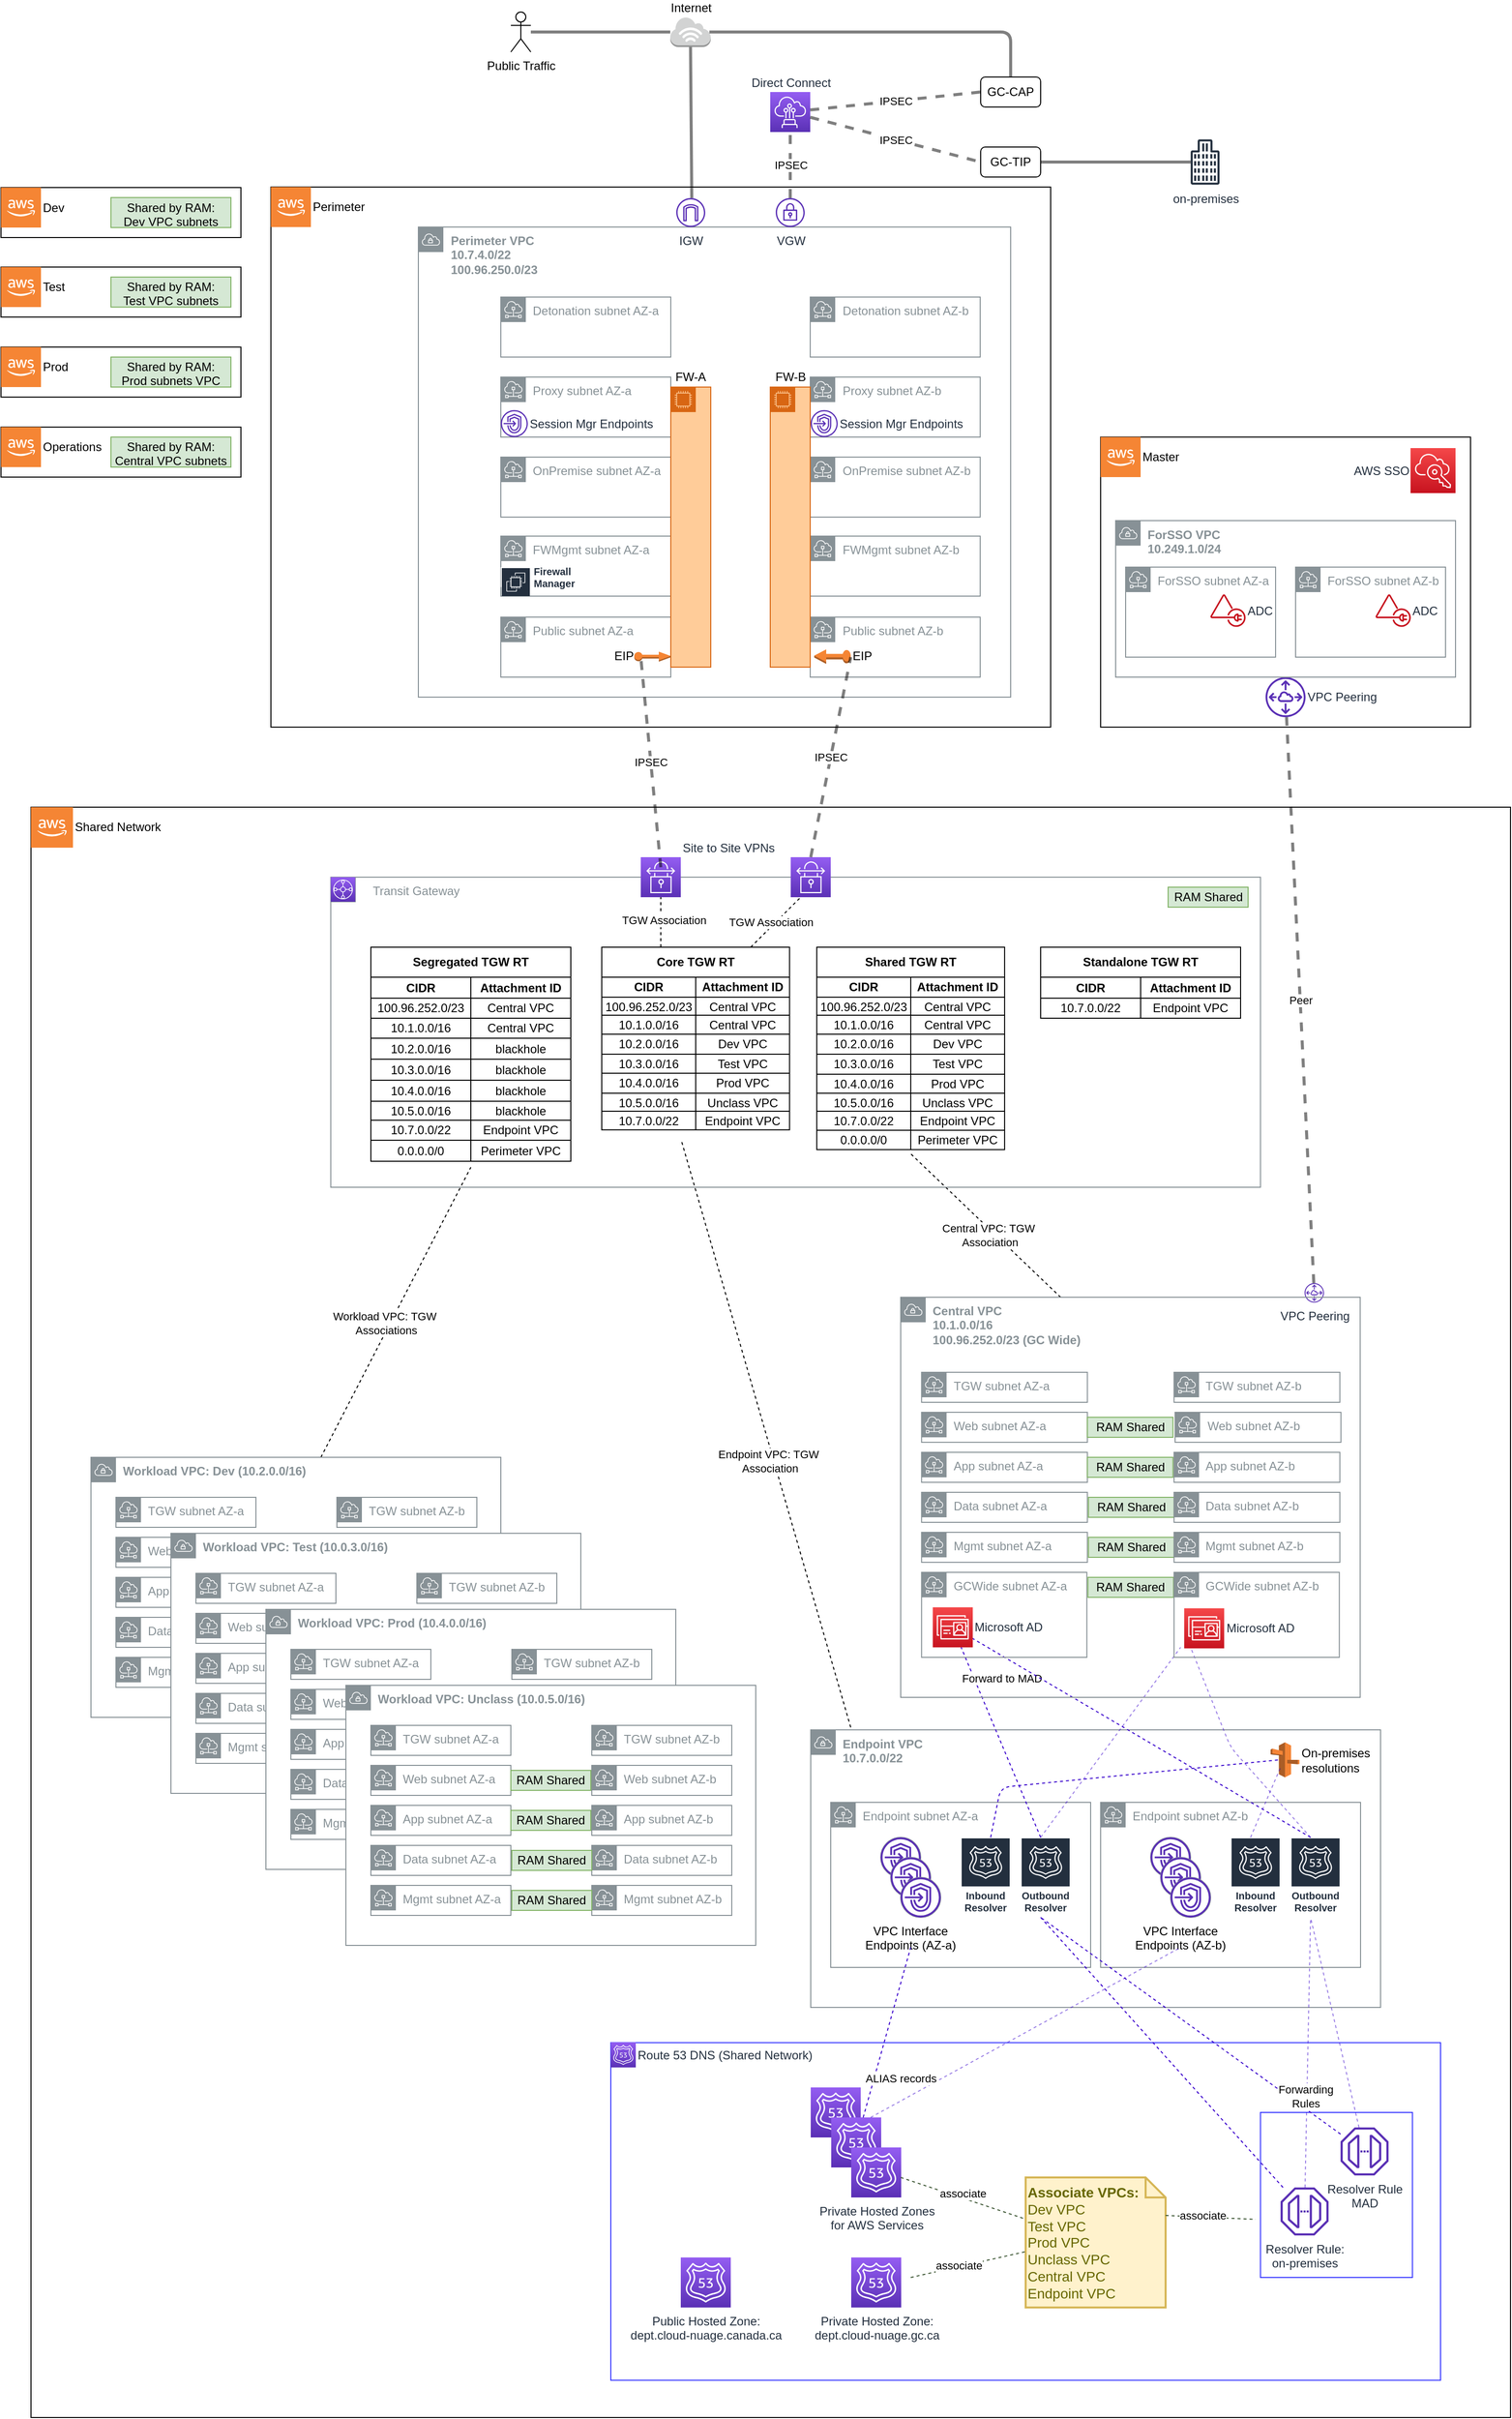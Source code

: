 <mxfile version="15.2.5" type="device"><diagram id="TK6w0RNlwNiGX7UF34bO" name="Page-1"><mxGraphModel dx="2400" dy="1877" grid="1" gridSize="10" guides="1" tooltips="1" connect="1" arrows="1" fold="1" page="1" pageScale="1" pageWidth="850" pageHeight="1100" math="0" shadow="0"><root><mxCell id="0"/><mxCell id="1" parent="0"/><mxCell id="n--Wq_EnB1C4vueyRFef-598" value="" style="group" parent="1" vertex="1" connectable="0"><mxGeometry y="-290" width="1480" height="1610" as="geometry"/></mxCell><mxCell id="n--Wq_EnB1C4vueyRFef-487" value="" style="rounded=0;whiteSpace=wrap;html=1;shadow=0;strokeColor=#000000;strokeWidth=1;fillColor=none;" parent="n--Wq_EnB1C4vueyRFef-598" vertex="1"><mxGeometry width="1480" height="1610" as="geometry"/></mxCell><mxCell id="n--Wq_EnB1C4vueyRFef-490" value="Shared Network" style="outlineConnect=0;dashed=0;verticalLabelPosition=middle;verticalAlign=middle;align=left;html=1;shape=mxgraph.aws3.cloud_2;fillColor=#F58534;gradientColor=none;shadow=0;strokeColor=#000000;strokeWidth=1;labelPosition=right;" parent="n--Wq_EnB1C4vueyRFef-598" vertex="1"><mxGeometry width="41.986" height="40.503" as="geometry"/></mxCell><mxCell id="n--Wq_EnB1C4vueyRFef-644" value="VPC Peering" style="outlineConnect=0;fontColor=#232F3E;gradientColor=none;fillColor=#5A30B5;strokeColor=none;dashed=0;verticalLabelPosition=bottom;verticalAlign=top;align=center;html=1;fontSize=12;fontStyle=0;aspect=fixed;pointerEvents=1;shape=mxgraph.aws4.peering;shadow=0;labelPosition=center;" parent="n--Wq_EnB1C4vueyRFef-598" vertex="1"><mxGeometry x="1274.029" y="475.912" width="19.351" height="19.351" as="geometry"/></mxCell><mxCell id="n--Wq_EnB1C4vueyRFef-474" value="" style="rounded=0;whiteSpace=wrap;html=1;shadow=0;strokeWidth=1;fillColor=#FFFFFF;strokeColor=#3333FF;" parent="1" vertex="1"><mxGeometry x="580" y="945.25" width="830" height="337.5" as="geometry"/></mxCell><mxCell id="n--Wq_EnB1C4vueyRFef-463" value="" style="rounded=0;whiteSpace=wrap;html=1;shadow=0;strokeWidth=1;fillColor=#FFFFFF;strokeColor=#3333FF;" parent="1" vertex="1"><mxGeometry x="1229.89" y="1015" width="152" height="165" as="geometry"/></mxCell><mxCell id="n--Wq_EnB1C4vueyRFef-345" value="Endpoint subnet AZ-a" style="outlineConnect=0;gradientColor=none;html=1;whiteSpace=wrap;fontSize=12;fontStyle=0;shape=mxgraph.aws4.group;grIcon=mxgraph.aws4.group_subnet;strokeColor=#879196;fillColor=none;verticalAlign=top;align=left;spacingLeft=30;fontColor=#879196;dashed=0;" parent="1" vertex="1"><mxGeometry x="800" y="705" width="260" height="165" as="geometry"/></mxCell><mxCell id="n--Wq_EnB1C4vueyRFef-350" value="&lt;b&gt;Endpoint VPC&lt;br&gt;10.7.0.0/22&lt;br&gt;&lt;/b&gt;" style="outlineConnect=0;gradientColor=none;html=1;whiteSpace=wrap;fontSize=12;fontStyle=0;shape=mxgraph.aws4.group;grIcon=mxgraph.aws4.group_vpc;fillColor=none;verticalAlign=top;align=left;spacingLeft=30;fontColor=#879196;dashed=0;strokeWidth=1;strokeColor=#879196;" parent="1" vertex="1"><mxGeometry x="780" y="632.5" width="570" height="277.5" as="geometry"/></mxCell><mxCell id="n--Wq_EnB1C4vueyRFef-386" value="VPC Interface&#10;Endpoints (AZ-a)" style="group;labelPosition=center;verticalLabelPosition=bottom;align=center;verticalAlign=top;" parent="1" vertex="1" connectable="0"><mxGeometry x="850" y="740" width="60" height="80" as="geometry"/></mxCell><mxCell id="n--Wq_EnB1C4vueyRFef-385" value="" style="ellipse;whiteSpace=wrap;html=1;shadow=0;strokeColor=#879196;strokeWidth=1;fillColor=#ffffff;" parent="n--Wq_EnB1C4vueyRFef-386" vertex="1"><mxGeometry width="40" height="40" as="geometry"/></mxCell><mxCell id="n--Wq_EnB1C4vueyRFef-363" value="" style="outlineConnect=0;fontColor=#232F3E;gradientColor=none;fillColor=#5A30B5;strokeColor=none;dashed=0;verticalLabelPosition=bottom;verticalAlign=top;align=center;html=1;fontSize=12;fontStyle=0;aspect=fixed;pointerEvents=1;shape=mxgraph.aws4.endpoints;shadow=0;sketch=0;" parent="n--Wq_EnB1C4vueyRFef-386" vertex="1"><mxGeometry width="40" height="40" as="geometry"/></mxCell><mxCell id="n--Wq_EnB1C4vueyRFef-387" value="" style="group" parent="n--Wq_EnB1C4vueyRFef-386" vertex="1" connectable="0"><mxGeometry x="10" y="20" width="50" height="60" as="geometry"/></mxCell><mxCell id="n--Wq_EnB1C4vueyRFef-388" value="" style="ellipse;whiteSpace=wrap;html=1;shadow=0;strokeColor=#879196;strokeWidth=1;fillColor=#ffffff;" parent="n--Wq_EnB1C4vueyRFef-387" vertex="1"><mxGeometry width="40" height="40" as="geometry"/></mxCell><mxCell id="n--Wq_EnB1C4vueyRFef-389" value="" style="outlineConnect=0;fontColor=#232F3E;gradientColor=none;fillColor=#5A30B5;strokeColor=none;dashed=0;verticalLabelPosition=bottom;verticalAlign=top;align=center;html=1;fontSize=12;fontStyle=0;aspect=fixed;pointerEvents=1;shape=mxgraph.aws4.endpoints;shadow=0;sketch=0;" parent="n--Wq_EnB1C4vueyRFef-387" vertex="1"><mxGeometry width="40" height="40" as="geometry"/></mxCell><mxCell id="n--Wq_EnB1C4vueyRFef-390" value="" style="group" parent="n--Wq_EnB1C4vueyRFef-387" vertex="1" connectable="0"><mxGeometry x="10" y="20" width="40" height="40" as="geometry"/></mxCell><mxCell id="n--Wq_EnB1C4vueyRFef-391" value="" style="ellipse;whiteSpace=wrap;html=1;shadow=0;strokeColor=#879196;strokeWidth=1;fillColor=#ffffff;" parent="n--Wq_EnB1C4vueyRFef-390" vertex="1"><mxGeometry width="40" height="40" as="geometry"/></mxCell><mxCell id="n--Wq_EnB1C4vueyRFef-392" value="" style="outlineConnect=0;fontColor=#232F3E;gradientColor=none;fillColor=#5A30B5;strokeColor=none;dashed=0;verticalLabelPosition=bottom;verticalAlign=top;align=center;html=1;fontSize=12;fontStyle=0;aspect=fixed;pointerEvents=1;shape=mxgraph.aws4.endpoints;shadow=0;sketch=0;" parent="n--Wq_EnB1C4vueyRFef-390" vertex="1"><mxGeometry width="40" height="40" as="geometry"/></mxCell><mxCell id="n--Wq_EnB1C4vueyRFef-405" value="" style="outlineConnect=0;fontColor=#232F3E;gradientColor=#945DF2;gradientDirection=north;fillColor=#5A30B5;strokeColor=#ffffff;dashed=0;verticalLabelPosition=bottom;verticalAlign=top;align=center;html=1;fontSize=12;fontStyle=0;aspect=fixed;shape=mxgraph.aws4.resourceIcon;resIcon=mxgraph.aws4.route_53;shadow=0;" parent="1" vertex="1"><mxGeometry x="780" y="990" width="50" height="50" as="geometry"/></mxCell><mxCell id="n--Wq_EnB1C4vueyRFef-406" value="" style="outlineConnect=0;fontColor=#232F3E;gradientColor=#945DF2;gradientDirection=north;fillColor=#5A30B5;strokeColor=#ffffff;dashed=0;verticalLabelPosition=bottom;verticalAlign=top;align=center;html=1;fontSize=12;fontStyle=0;aspect=fixed;shape=mxgraph.aws4.resourceIcon;resIcon=mxgraph.aws4.route_53;shadow=0;" parent="1" vertex="1"><mxGeometry x="800.5" y="1020" width="50" height="50" as="geometry"/></mxCell><mxCell id="n--Wq_EnB1C4vueyRFef-407" value="Private Hosted Zones&lt;br&gt;for AWS Services" style="outlineConnect=0;fontColor=#232F3E;gradientColor=#945DF2;gradientDirection=north;fillColor=#5A30B5;strokeColor=#ffffff;dashed=0;verticalLabelPosition=bottom;verticalAlign=top;align=center;html=1;fontSize=12;fontStyle=0;aspect=fixed;shape=mxgraph.aws4.resourceIcon;resIcon=mxgraph.aws4.route_53;shadow=0;" parent="1" vertex="1"><mxGeometry x="820.5" y="1050" width="50" height="50" as="geometry"/></mxCell><mxCell id="n--Wq_EnB1C4vueyRFef-412" value="Inbound Resolver" style="outlineConnect=0;fontColor=#232F3E;gradientColor=none;strokeColor=#ffffff;fillColor=#232F3E;dashed=0;verticalLabelPosition=middle;verticalAlign=bottom;align=center;html=1;whiteSpace=wrap;fontSize=10;fontStyle=1;spacing=3;shape=mxgraph.aws4.productIcon;prIcon=mxgraph.aws4.route_53;shadow=0;" parent="1" vertex="1"><mxGeometry x="930" y="740" width="50" height="80" as="geometry"/></mxCell><mxCell id="n--Wq_EnB1C4vueyRFef-413" value="Outbound Resolver" style="outlineConnect=0;fontColor=#232F3E;gradientColor=none;strokeColor=#ffffff;fillColor=#232F3E;dashed=0;verticalLabelPosition=middle;verticalAlign=bottom;align=center;html=1;whiteSpace=wrap;fontSize=10;fontStyle=1;spacing=3;shape=mxgraph.aws4.productIcon;prIcon=mxgraph.aws4.route_53;shadow=0;" parent="1" vertex="1"><mxGeometry x="990" y="740" width="50" height="80" as="geometry"/></mxCell><mxCell id="n--Wq_EnB1C4vueyRFef-414" value="Endpoint subnet AZ-b" style="outlineConnect=0;gradientColor=none;html=1;whiteSpace=wrap;fontSize=12;fontStyle=0;shape=mxgraph.aws4.group;grIcon=mxgraph.aws4.group_subnet;strokeColor=#879196;fillColor=none;verticalAlign=top;align=left;spacingLeft=30;fontColor=#879196;dashed=0;" parent="1" vertex="1"><mxGeometry x="1070" y="705" width="260" height="165" as="geometry"/></mxCell><mxCell id="n--Wq_EnB1C4vueyRFef-415" value="VPC Interface&#10;Endpoints (AZ-b)" style="group;labelPosition=center;verticalLabelPosition=bottom;align=center;verticalAlign=top;" parent="1" vertex="1" connectable="0"><mxGeometry x="1120" y="740" width="60" height="80" as="geometry"/></mxCell><mxCell id="n--Wq_EnB1C4vueyRFef-416" value="" style="ellipse;whiteSpace=wrap;html=1;shadow=0;strokeColor=#879196;strokeWidth=1;fillColor=#ffffff;" parent="n--Wq_EnB1C4vueyRFef-415" vertex="1"><mxGeometry width="40" height="40" as="geometry"/></mxCell><mxCell id="n--Wq_EnB1C4vueyRFef-417" value="" style="outlineConnect=0;fontColor=#232F3E;gradientColor=none;fillColor=#5A30B5;strokeColor=none;dashed=0;verticalLabelPosition=bottom;verticalAlign=top;align=center;html=1;fontSize=12;fontStyle=0;aspect=fixed;pointerEvents=1;shape=mxgraph.aws4.endpoints;shadow=0;sketch=0;" parent="n--Wq_EnB1C4vueyRFef-415" vertex="1"><mxGeometry width="40" height="40" as="geometry"/></mxCell><mxCell id="n--Wq_EnB1C4vueyRFef-418" value="" style="group" parent="n--Wq_EnB1C4vueyRFef-415" vertex="1" connectable="0"><mxGeometry x="10" y="20" width="50" height="60" as="geometry"/></mxCell><mxCell id="n--Wq_EnB1C4vueyRFef-419" value="" style="ellipse;whiteSpace=wrap;html=1;shadow=0;strokeColor=#879196;strokeWidth=1;fillColor=#ffffff;" parent="n--Wq_EnB1C4vueyRFef-418" vertex="1"><mxGeometry width="40" height="40" as="geometry"/></mxCell><mxCell id="n--Wq_EnB1C4vueyRFef-420" value="" style="outlineConnect=0;fontColor=#232F3E;gradientColor=none;fillColor=#5A30B5;strokeColor=none;dashed=0;verticalLabelPosition=bottom;verticalAlign=top;align=center;html=1;fontSize=12;fontStyle=0;aspect=fixed;pointerEvents=1;shape=mxgraph.aws4.endpoints;shadow=0;sketch=0;" parent="n--Wq_EnB1C4vueyRFef-418" vertex="1"><mxGeometry width="40" height="40" as="geometry"/></mxCell><mxCell id="n--Wq_EnB1C4vueyRFef-421" value="" style="group" parent="n--Wq_EnB1C4vueyRFef-418" vertex="1" connectable="0"><mxGeometry x="10" y="20" width="40" height="40" as="geometry"/></mxCell><mxCell id="n--Wq_EnB1C4vueyRFef-422" value="" style="ellipse;whiteSpace=wrap;html=1;shadow=0;strokeColor=#879196;strokeWidth=1;fillColor=#ffffff;" parent="n--Wq_EnB1C4vueyRFef-421" vertex="1"><mxGeometry width="40" height="40" as="geometry"/></mxCell><mxCell id="n--Wq_EnB1C4vueyRFef-423" value="" style="outlineConnect=0;fontColor=#232F3E;gradientColor=none;fillColor=#5A30B5;strokeColor=none;dashed=0;verticalLabelPosition=bottom;verticalAlign=top;align=center;html=1;fontSize=12;fontStyle=0;aspect=fixed;pointerEvents=1;shape=mxgraph.aws4.endpoints;shadow=0;sketch=0;" parent="n--Wq_EnB1C4vueyRFef-421" vertex="1"><mxGeometry width="40" height="40" as="geometry"/></mxCell><mxCell id="n--Wq_EnB1C4vueyRFef-424" value="Inbound Resolver" style="outlineConnect=0;fontColor=#232F3E;gradientColor=none;strokeColor=#ffffff;fillColor=#232F3E;dashed=0;verticalLabelPosition=middle;verticalAlign=bottom;align=center;html=1;whiteSpace=wrap;fontSize=10;fontStyle=1;spacing=3;shape=mxgraph.aws4.productIcon;prIcon=mxgraph.aws4.route_53;shadow=0;" parent="1" vertex="1"><mxGeometry x="1200" y="740" width="50" height="80" as="geometry"/></mxCell><mxCell id="n--Wq_EnB1C4vueyRFef-425" value="Outbound Resolver" style="outlineConnect=0;fontColor=#232F3E;gradientColor=none;strokeColor=#ffffff;fillColor=#232F3E;dashed=0;verticalLabelPosition=middle;verticalAlign=bottom;align=center;html=1;whiteSpace=wrap;fontSize=10;fontStyle=1;spacing=3;shape=mxgraph.aws4.productIcon;prIcon=mxgraph.aws4.route_53;shadow=0;" parent="1" vertex="1"><mxGeometry x="1260" y="740" width="50" height="80" as="geometry"/></mxCell><mxCell id="n--Wq_EnB1C4vueyRFef-426" value="" style="endArrow=none;dashed=1;html=1;strokeWidth=1;fillColor=#6a00ff;strokeColor=#3700CC;" parent="1" source="n--Wq_EnB1C4vueyRFef-406" edge="1"><mxGeometry width="50" height="50" relative="1" as="geometry"><mxPoint x="910" y="1000" as="sourcePoint"/><mxPoint x="880" y="850" as="targetPoint"/></mxGeometry></mxCell><mxCell id="n--Wq_EnB1C4vueyRFef-427" value="ALIAS records" style="endArrow=none;dashed=1;html=1;strokeWidth=1;fillColor=#6a00ff;strokeColor=#3700CC;opacity=50;" parent="1" edge="1"><mxGeometry x="-0.742" y="21" width="50" height="50" relative="1" as="geometry"><mxPoint x="840" y="1020" as="sourcePoint"/><mxPoint x="1150" y="850" as="targetPoint"/><mxPoint y="1" as="offset"/></mxGeometry></mxCell><mxCell id="n--Wq_EnB1C4vueyRFef-430" value="" style="endArrow=none;dashed=1;html=1;strokeWidth=1;" parent="1" edge="1"><mxGeometry width="50" height="50" relative="1" as="geometry"><mxPoint x="290" y="360" as="sourcePoint"/><mxPoint x="440" y="70" as="targetPoint"/></mxGeometry></mxCell><mxCell id="n--Wq_EnB1C4vueyRFef-431" value="Workload VPC: TGW&amp;nbsp;&lt;br&gt;Associations" style="edgeLabel;html=1;align=center;verticalAlign=middle;resizable=0;points=[];" parent="n--Wq_EnB1C4vueyRFef-430" vertex="1" connectable="0"><mxGeometry x="-0.088" y="4" relative="1" as="geometry"><mxPoint as="offset"/></mxGeometry></mxCell><mxCell id="n--Wq_EnB1C4vueyRFef-433" value="" style="endArrow=none;dashed=1;html=1;strokeWidth=1;entryX=0.5;entryY=1.238;entryDx=0;entryDy=0;entryPerimeter=0;" parent="1" target="n--Wq_EnB1C4vueyRFef-83" edge="1"><mxGeometry width="50" height="50" relative="1" as="geometry"><mxPoint x="1030" y="200" as="sourcePoint"/><mxPoint x="652" y="66" as="targetPoint"/></mxGeometry></mxCell><mxCell id="n--Wq_EnB1C4vueyRFef-434" value="Central VPC: TGW&amp;nbsp;&lt;br&gt;Association" style="edgeLabel;html=1;align=center;verticalAlign=middle;resizable=0;points=[];" parent="n--Wq_EnB1C4vueyRFef-433" vertex="1" connectable="0"><mxGeometry x="-0.088" y="4" relative="1" as="geometry"><mxPoint as="offset"/></mxGeometry></mxCell><mxCell id="n--Wq_EnB1C4vueyRFef-30" value="Segregated TGW RT" style="shape=table;html=1;whiteSpace=wrap;startSize=30;container=1;collapsible=0;childLayout=tableLayout;fontStyle=1;align=center;" parent="1" vertex="1"><mxGeometry x="340" y="-150" width="200" height="214" as="geometry"/></mxCell><mxCell id="n--Wq_EnB1C4vueyRFef-31" value="" style="shape=partialRectangle;html=1;whiteSpace=wrap;collapsible=0;dropTarget=0;pointerEvents=0;fillColor=none;top=0;left=0;bottom=0;right=0;points=[[0,0.5],[1,0.5]];portConstraint=eastwest;" parent="n--Wq_EnB1C4vueyRFef-30" vertex="1"><mxGeometry y="30" width="200" height="21" as="geometry"/></mxCell><mxCell id="n--Wq_EnB1C4vueyRFef-32" value="&lt;b&gt;CIDR&lt;/b&gt;" style="shape=partialRectangle;html=1;whiteSpace=wrap;connectable=0;fillColor=none;top=0;left=0;bottom=0;right=0;overflow=hidden;" parent="n--Wq_EnB1C4vueyRFef-31" vertex="1"><mxGeometry width="100" height="21" as="geometry"/></mxCell><mxCell id="n--Wq_EnB1C4vueyRFef-33" value="&lt;b&gt;Attachment ID&lt;/b&gt;" style="shape=partialRectangle;html=1;whiteSpace=wrap;connectable=0;fillColor=none;top=0;left=0;bottom=0;right=0;overflow=hidden;" parent="n--Wq_EnB1C4vueyRFef-31" vertex="1"><mxGeometry x="100" width="100" height="21" as="geometry"/></mxCell><mxCell id="n--Wq_EnB1C4vueyRFef-86" style="shape=partialRectangle;html=1;whiteSpace=wrap;collapsible=0;dropTarget=0;pointerEvents=0;fillColor=none;top=0;left=0;bottom=0;right=0;points=[[0,0.5],[1,0.5]];portConstraint=eastwest;" parent="n--Wq_EnB1C4vueyRFef-30" vertex="1"><mxGeometry y="51" width="200" height="20" as="geometry"/></mxCell><mxCell id="n--Wq_EnB1C4vueyRFef-87" value="100.96.252.0/23" style="shape=partialRectangle;html=1;whiteSpace=wrap;connectable=0;fillColor=none;top=0;left=0;bottom=0;right=0;overflow=hidden;" parent="n--Wq_EnB1C4vueyRFef-86" vertex="1"><mxGeometry width="100" height="20" as="geometry"/></mxCell><mxCell id="n--Wq_EnB1C4vueyRFef-88" value="Central VPC" style="shape=partialRectangle;html=1;whiteSpace=wrap;connectable=0;fillColor=none;top=0;left=0;bottom=0;right=0;overflow=hidden;" parent="n--Wq_EnB1C4vueyRFef-86" vertex="1"><mxGeometry x="100" width="100" height="20" as="geometry"/></mxCell><mxCell id="n--Wq_EnB1C4vueyRFef-35" value="" style="shape=partialRectangle;html=1;whiteSpace=wrap;collapsible=0;dropTarget=0;pointerEvents=0;fillColor=none;top=0;left=0;bottom=0;right=0;points=[[0,0.5],[1,0.5]];portConstraint=eastwest;" parent="n--Wq_EnB1C4vueyRFef-30" vertex="1"><mxGeometry y="71" width="200" height="20" as="geometry"/></mxCell><mxCell id="n--Wq_EnB1C4vueyRFef-36" value="10.1.0.0/16" style="shape=partialRectangle;html=1;whiteSpace=wrap;connectable=0;fillColor=none;top=0;left=0;bottom=0;right=0;overflow=hidden;" parent="n--Wq_EnB1C4vueyRFef-35" vertex="1"><mxGeometry width="100" height="20" as="geometry"/></mxCell><mxCell id="n--Wq_EnB1C4vueyRFef-37" value="Central VPC" style="shape=partialRectangle;html=1;whiteSpace=wrap;connectable=0;fillColor=none;top=0;left=0;bottom=0;right=0;overflow=hidden;" parent="n--Wq_EnB1C4vueyRFef-35" vertex="1"><mxGeometry x="100" width="100" height="20" as="geometry"/></mxCell><mxCell id="n--Wq_EnB1C4vueyRFef-39" value="" style="shape=partialRectangle;html=1;whiteSpace=wrap;collapsible=0;dropTarget=0;pointerEvents=0;fillColor=none;top=0;left=0;bottom=0;right=0;points=[[0,0.5],[1,0.5]];portConstraint=eastwest;" parent="n--Wq_EnB1C4vueyRFef-30" vertex="1"><mxGeometry y="91" width="200" height="21" as="geometry"/></mxCell><mxCell id="n--Wq_EnB1C4vueyRFef-40" value="10.2.0.0/16" style="shape=partialRectangle;html=1;whiteSpace=wrap;connectable=0;fillColor=none;top=0;left=0;bottom=0;right=0;overflow=hidden;" parent="n--Wq_EnB1C4vueyRFef-39" vertex="1"><mxGeometry width="100" height="21" as="geometry"/></mxCell><mxCell id="n--Wq_EnB1C4vueyRFef-41" value="blackhole" style="shape=partialRectangle;html=1;whiteSpace=wrap;connectable=0;fillColor=none;top=0;left=0;bottom=0;right=0;overflow=hidden;" parent="n--Wq_EnB1C4vueyRFef-39" vertex="1"><mxGeometry x="100" width="100" height="21" as="geometry"/></mxCell><mxCell id="n--Wq_EnB1C4vueyRFef-43" style="shape=partialRectangle;html=1;whiteSpace=wrap;collapsible=0;dropTarget=0;pointerEvents=0;fillColor=none;top=0;left=0;bottom=0;right=0;points=[[0,0.5],[1,0.5]];portConstraint=eastwest;" parent="n--Wq_EnB1C4vueyRFef-30" vertex="1"><mxGeometry y="112" width="200" height="21" as="geometry"/></mxCell><mxCell id="n--Wq_EnB1C4vueyRFef-44" value="&lt;span&gt;10.3.0.0/16&lt;/span&gt;" style="shape=partialRectangle;html=1;whiteSpace=wrap;connectable=0;fillColor=none;top=0;left=0;bottom=0;right=0;overflow=hidden;" parent="n--Wq_EnB1C4vueyRFef-43" vertex="1"><mxGeometry width="100" height="21" as="geometry"/></mxCell><mxCell id="n--Wq_EnB1C4vueyRFef-45" value="&lt;span&gt;blackhole&lt;/span&gt;" style="shape=partialRectangle;html=1;whiteSpace=wrap;connectable=0;fillColor=none;top=0;left=0;bottom=0;right=0;overflow=hidden;" parent="n--Wq_EnB1C4vueyRFef-43" vertex="1"><mxGeometry x="100" width="100" height="21" as="geometry"/></mxCell><mxCell id="n--Wq_EnB1C4vueyRFef-52" style="shape=partialRectangle;html=1;whiteSpace=wrap;collapsible=0;dropTarget=0;pointerEvents=0;fillColor=none;top=0;left=0;bottom=0;right=0;points=[[0,0.5],[1,0.5]];portConstraint=eastwest;" parent="n--Wq_EnB1C4vueyRFef-30" vertex="1"><mxGeometry y="133" width="200" height="21" as="geometry"/></mxCell><mxCell id="n--Wq_EnB1C4vueyRFef-53" value="&lt;span&gt;10.4.0.0/16&lt;/span&gt;" style="shape=partialRectangle;html=1;whiteSpace=wrap;connectable=0;fillColor=none;top=0;left=0;bottom=0;right=0;overflow=hidden;" parent="n--Wq_EnB1C4vueyRFef-52" vertex="1"><mxGeometry width="100" height="21" as="geometry"/></mxCell><mxCell id="n--Wq_EnB1C4vueyRFef-54" value="&lt;span&gt;blackhole&lt;/span&gt;" style="shape=partialRectangle;html=1;whiteSpace=wrap;connectable=0;fillColor=none;top=0;left=0;bottom=0;right=0;overflow=hidden;" parent="n--Wq_EnB1C4vueyRFef-52" vertex="1"><mxGeometry x="100" width="100" height="21" as="geometry"/></mxCell><mxCell id="n--Wq_EnB1C4vueyRFef-49" style="shape=partialRectangle;html=1;whiteSpace=wrap;collapsible=0;dropTarget=0;pointerEvents=0;fillColor=none;top=0;left=0;bottom=0;right=0;points=[[0,0.5],[1,0.5]];portConstraint=eastwest;" parent="n--Wq_EnB1C4vueyRFef-30" vertex="1"><mxGeometry y="154" width="200" height="19" as="geometry"/></mxCell><mxCell id="n--Wq_EnB1C4vueyRFef-50" value="&lt;span&gt;10.5.0.0/16&lt;/span&gt;" style="shape=partialRectangle;html=1;whiteSpace=wrap;connectable=0;fillColor=none;top=0;left=0;bottom=0;right=0;overflow=hidden;" parent="n--Wq_EnB1C4vueyRFef-49" vertex="1"><mxGeometry width="100" height="19" as="geometry"/></mxCell><mxCell id="n--Wq_EnB1C4vueyRFef-51" value="&lt;span&gt;blackhole&lt;/span&gt;" style="shape=partialRectangle;html=1;whiteSpace=wrap;connectable=0;fillColor=none;top=0;left=0;bottom=0;right=0;overflow=hidden;" parent="n--Wq_EnB1C4vueyRFef-49" vertex="1"><mxGeometry x="100" width="100" height="19" as="geometry"/></mxCell><mxCell id="n--Wq_EnB1C4vueyRFef-46" style="shape=partialRectangle;html=1;whiteSpace=wrap;collapsible=0;dropTarget=0;pointerEvents=0;fillColor=none;top=0;left=0;bottom=0;right=0;points=[[0,0.5],[1,0.5]];portConstraint=eastwest;" parent="n--Wq_EnB1C4vueyRFef-30" vertex="1"><mxGeometry y="173" width="200" height="20" as="geometry"/></mxCell><mxCell id="n--Wq_EnB1C4vueyRFef-47" value="10.7.0.0/22" style="shape=partialRectangle;html=1;whiteSpace=wrap;connectable=0;fillColor=none;top=0;left=0;bottom=0;right=0;overflow=hidden;" parent="n--Wq_EnB1C4vueyRFef-46" vertex="1"><mxGeometry width="100" height="20" as="geometry"/></mxCell><mxCell id="n--Wq_EnB1C4vueyRFef-48" value="Endpoint VPC" style="shape=partialRectangle;html=1;whiteSpace=wrap;connectable=0;fillColor=none;top=0;left=0;bottom=0;right=0;overflow=hidden;" parent="n--Wq_EnB1C4vueyRFef-46" vertex="1"><mxGeometry x="100" width="100" height="20" as="geometry"/></mxCell><mxCell id="n--Wq_EnB1C4vueyRFef-58" style="shape=partialRectangle;html=1;whiteSpace=wrap;collapsible=0;dropTarget=0;pointerEvents=0;fillColor=none;top=0;left=0;bottom=0;right=0;points=[[0,0.5],[1,0.5]];portConstraint=eastwest;" parent="n--Wq_EnB1C4vueyRFef-30" vertex="1"><mxGeometry y="193" width="200" height="21" as="geometry"/></mxCell><mxCell id="n--Wq_EnB1C4vueyRFef-59" value="&lt;span&gt;0.0.0.0/0&lt;/span&gt;" style="shape=partialRectangle;html=1;whiteSpace=wrap;connectable=0;fillColor=none;top=0;left=0;bottom=0;right=0;overflow=hidden;" parent="n--Wq_EnB1C4vueyRFef-58" vertex="1"><mxGeometry width="100" height="21" as="geometry"/></mxCell><mxCell id="n--Wq_EnB1C4vueyRFef-60" value="&lt;span&gt;Perimeter VPC&lt;/span&gt;" style="shape=partialRectangle;html=1;whiteSpace=wrap;connectable=0;fillColor=none;top=0;left=0;bottom=0;right=0;overflow=hidden;" parent="n--Wq_EnB1C4vueyRFef-58" vertex="1"><mxGeometry x="100" width="100" height="21" as="geometry"/></mxCell><mxCell id="n--Wq_EnB1C4vueyRFef-436" value="" style="endArrow=none;dashed=1;html=1;strokeWidth=1;entryX=0.5;entryY=1.238;entryDx=0;entryDy=0;entryPerimeter=0;" parent="1" edge="1"><mxGeometry width="50" height="50" relative="1" as="geometry"><mxPoint x="820" y="630" as="sourcePoint"/><mxPoint x="650.5" y="42.998" as="targetPoint"/></mxGeometry></mxCell><mxCell id="n--Wq_EnB1C4vueyRFef-437" value="Endpoint VPC: TGW&amp;nbsp;&lt;br&gt;Association" style="edgeLabel;html=1;align=center;verticalAlign=middle;resizable=0;points=[];" parent="n--Wq_EnB1C4vueyRFef-436" vertex="1" connectable="0"><mxGeometry x="-0.088" y="4" relative="1" as="geometry"><mxPoint as="offset"/></mxGeometry></mxCell><mxCell id="n--Wq_EnB1C4vueyRFef-124" value="Core TGW RT" style="shape=table;html=1;whiteSpace=wrap;startSize=30;container=1;collapsible=0;childLayout=tableLayout;fontStyle=1;align=center;" parent="1" vertex="1"><mxGeometry x="570.938" y="-149.996" width="187.879" height="182.568" as="geometry"/></mxCell><mxCell id="n--Wq_EnB1C4vueyRFef-125" value="" style="shape=partialRectangle;html=1;whiteSpace=wrap;collapsible=0;dropTarget=0;pointerEvents=0;fillColor=none;top=0;left=0;bottom=0;right=0;points=[[0,0.5],[1,0.5]];portConstraint=eastwest;" parent="n--Wq_EnB1C4vueyRFef-124" vertex="1"><mxGeometry y="30" width="187.879" height="20" as="geometry"/></mxCell><mxCell id="n--Wq_EnB1C4vueyRFef-126" value="&lt;b&gt;CIDR&lt;/b&gt;" style="shape=partialRectangle;html=1;whiteSpace=wrap;connectable=0;fillColor=none;top=0;left=0;bottom=0;right=0;overflow=hidden;" parent="n--Wq_EnB1C4vueyRFef-125" vertex="1"><mxGeometry width="94" height="20" as="geometry"/></mxCell><mxCell id="n--Wq_EnB1C4vueyRFef-127" value="&lt;b&gt;Attachment ID&lt;/b&gt;" style="shape=partialRectangle;html=1;whiteSpace=wrap;connectable=0;fillColor=none;top=0;left=0;bottom=0;right=0;overflow=hidden;" parent="n--Wq_EnB1C4vueyRFef-125" vertex="1"><mxGeometry x="94" width="94" height="20" as="geometry"/></mxCell><mxCell id="n--Wq_EnB1C4vueyRFef-128" style="shape=partialRectangle;html=1;whiteSpace=wrap;collapsible=0;dropTarget=0;pointerEvents=0;fillColor=none;top=0;left=0;bottom=0;right=0;points=[[0,0.5],[1,0.5]];portConstraint=eastwest;" parent="n--Wq_EnB1C4vueyRFef-124" vertex="1"><mxGeometry y="50" width="187.879" height="18" as="geometry"/></mxCell><mxCell id="n--Wq_EnB1C4vueyRFef-129" value="100.96.252.0/23" style="shape=partialRectangle;html=1;whiteSpace=wrap;connectable=0;fillColor=none;top=0;left=0;bottom=0;right=0;overflow=hidden;" parent="n--Wq_EnB1C4vueyRFef-128" vertex="1"><mxGeometry width="94" height="18" as="geometry"/></mxCell><mxCell id="n--Wq_EnB1C4vueyRFef-130" value="Central VPC" style="shape=partialRectangle;html=1;whiteSpace=wrap;connectable=0;fillColor=none;top=0;left=0;bottom=0;right=0;overflow=hidden;" parent="n--Wq_EnB1C4vueyRFef-128" vertex="1"><mxGeometry x="94" width="94" height="18" as="geometry"/></mxCell><mxCell id="n--Wq_EnB1C4vueyRFef-131" value="" style="shape=partialRectangle;html=1;whiteSpace=wrap;collapsible=0;dropTarget=0;pointerEvents=0;fillColor=none;top=0;left=0;bottom=0;right=0;points=[[0,0.5],[1,0.5]];portConstraint=eastwest;" parent="n--Wq_EnB1C4vueyRFef-124" vertex="1"><mxGeometry y="68" width="187.879" height="19" as="geometry"/></mxCell><mxCell id="n--Wq_EnB1C4vueyRFef-132" value="10.1.0.0/16" style="shape=partialRectangle;html=1;whiteSpace=wrap;connectable=0;fillColor=none;top=0;left=0;bottom=0;right=0;overflow=hidden;" parent="n--Wq_EnB1C4vueyRFef-131" vertex="1"><mxGeometry width="94" height="19" as="geometry"/></mxCell><mxCell id="n--Wq_EnB1C4vueyRFef-133" value="Central VPC" style="shape=partialRectangle;html=1;whiteSpace=wrap;connectable=0;fillColor=none;top=0;left=0;bottom=0;right=0;overflow=hidden;" parent="n--Wq_EnB1C4vueyRFef-131" vertex="1"><mxGeometry x="94" width="94" height="19" as="geometry"/></mxCell><mxCell id="n--Wq_EnB1C4vueyRFef-134" value="" style="shape=partialRectangle;html=1;whiteSpace=wrap;collapsible=0;dropTarget=0;pointerEvents=0;fillColor=none;top=0;left=0;bottom=0;right=0;points=[[0,0.5],[1,0.5]];portConstraint=eastwest;" parent="n--Wq_EnB1C4vueyRFef-124" vertex="1"><mxGeometry y="87" width="187.879" height="20" as="geometry"/></mxCell><mxCell id="n--Wq_EnB1C4vueyRFef-135" value="10.2.0.0/16" style="shape=partialRectangle;html=1;whiteSpace=wrap;connectable=0;fillColor=none;top=0;left=0;bottom=0;right=0;overflow=hidden;" parent="n--Wq_EnB1C4vueyRFef-134" vertex="1"><mxGeometry width="94" height="20" as="geometry"/></mxCell><mxCell id="n--Wq_EnB1C4vueyRFef-136" value="Dev VPC" style="shape=partialRectangle;html=1;whiteSpace=wrap;connectable=0;fillColor=none;top=0;left=0;bottom=0;right=0;overflow=hidden;" parent="n--Wq_EnB1C4vueyRFef-134" vertex="1"><mxGeometry x="94" width="94" height="20" as="geometry"/></mxCell><mxCell id="n--Wq_EnB1C4vueyRFef-137" style="shape=partialRectangle;html=1;whiteSpace=wrap;collapsible=0;dropTarget=0;pointerEvents=0;fillColor=none;top=0;left=0;bottom=0;right=0;points=[[0,0.5],[1,0.5]];portConstraint=eastwest;" parent="n--Wq_EnB1C4vueyRFef-124" vertex="1"><mxGeometry y="107" width="187.879" height="19" as="geometry"/></mxCell><mxCell id="n--Wq_EnB1C4vueyRFef-138" value="&lt;span&gt;10.3.0.0/16&lt;/span&gt;" style="shape=partialRectangle;html=1;whiteSpace=wrap;connectable=0;fillColor=none;top=0;left=0;bottom=0;right=0;overflow=hidden;" parent="n--Wq_EnB1C4vueyRFef-137" vertex="1"><mxGeometry width="94" height="19" as="geometry"/></mxCell><mxCell id="n--Wq_EnB1C4vueyRFef-139" value="&lt;span&gt;Test VPC&lt;/span&gt;" style="shape=partialRectangle;html=1;whiteSpace=wrap;connectable=0;fillColor=none;top=0;left=0;bottom=0;right=0;overflow=hidden;" parent="n--Wq_EnB1C4vueyRFef-137" vertex="1"><mxGeometry x="94" width="94" height="19" as="geometry"/></mxCell><mxCell id="n--Wq_EnB1C4vueyRFef-140" style="shape=partialRectangle;html=1;whiteSpace=wrap;collapsible=0;dropTarget=0;pointerEvents=0;fillColor=none;top=0;left=0;bottom=0;right=0;points=[[0,0.5],[1,0.5]];portConstraint=eastwest;" parent="n--Wq_EnB1C4vueyRFef-124" vertex="1"><mxGeometry y="126" width="187.879" height="20" as="geometry"/></mxCell><mxCell id="n--Wq_EnB1C4vueyRFef-141" value="&lt;span&gt;10.4.0.0/16&lt;/span&gt;" style="shape=partialRectangle;html=1;whiteSpace=wrap;connectable=0;fillColor=none;top=0;left=0;bottom=0;right=0;overflow=hidden;" parent="n--Wq_EnB1C4vueyRFef-140" vertex="1"><mxGeometry width="94" height="20" as="geometry"/></mxCell><mxCell id="n--Wq_EnB1C4vueyRFef-142" value="&lt;span&gt;Prod VPC&lt;/span&gt;" style="shape=partialRectangle;html=1;whiteSpace=wrap;connectable=0;fillColor=none;top=0;left=0;bottom=0;right=0;overflow=hidden;" parent="n--Wq_EnB1C4vueyRFef-140" vertex="1"><mxGeometry x="94" width="94" height="20" as="geometry"/></mxCell><mxCell id="n--Wq_EnB1C4vueyRFef-143" style="shape=partialRectangle;html=1;whiteSpace=wrap;collapsible=0;dropTarget=0;pointerEvents=0;fillColor=none;top=0;left=0;bottom=0;right=0;points=[[0,0.5],[1,0.5]];portConstraint=eastwest;" parent="n--Wq_EnB1C4vueyRFef-124" vertex="1"><mxGeometry y="146" width="187.879" height="18" as="geometry"/></mxCell><mxCell id="n--Wq_EnB1C4vueyRFef-144" value="&lt;span&gt;10.5.0.0/16&lt;/span&gt;" style="shape=partialRectangle;html=1;whiteSpace=wrap;connectable=0;fillColor=none;top=0;left=0;bottom=0;right=0;overflow=hidden;" parent="n--Wq_EnB1C4vueyRFef-143" vertex="1"><mxGeometry width="94" height="18" as="geometry"/></mxCell><mxCell id="n--Wq_EnB1C4vueyRFef-145" value="&lt;span&gt;Unclass VPC&lt;/span&gt;" style="shape=partialRectangle;html=1;whiteSpace=wrap;connectable=0;fillColor=none;top=0;left=0;bottom=0;right=0;overflow=hidden;" parent="n--Wq_EnB1C4vueyRFef-143" vertex="1"><mxGeometry x="94" width="94" height="18" as="geometry"/></mxCell><mxCell id="n--Wq_EnB1C4vueyRFef-146" style="shape=partialRectangle;html=1;whiteSpace=wrap;collapsible=0;dropTarget=0;pointerEvents=0;fillColor=none;top=0;left=0;bottom=0;right=0;points=[[0,0.5],[1,0.5]];portConstraint=eastwest;" parent="n--Wq_EnB1C4vueyRFef-124" vertex="1"><mxGeometry y="164" width="187.879" height="19" as="geometry"/></mxCell><mxCell id="n--Wq_EnB1C4vueyRFef-147" value="10.7.0.0/22" style="shape=partialRectangle;html=1;whiteSpace=wrap;connectable=0;fillColor=none;top=0;left=0;bottom=0;right=0;overflow=hidden;" parent="n--Wq_EnB1C4vueyRFef-146" vertex="1"><mxGeometry width="94" height="19" as="geometry"/></mxCell><mxCell id="n--Wq_EnB1C4vueyRFef-148" value="Endpoint VPC" style="shape=partialRectangle;html=1;whiteSpace=wrap;connectable=0;fillColor=none;top=0;left=0;bottom=0;right=0;overflow=hidden;" parent="n--Wq_EnB1C4vueyRFef-146" vertex="1"><mxGeometry x="94" width="94" height="19" as="geometry"/></mxCell><mxCell id="n--Wq_EnB1C4vueyRFef-61" value="Shared&amp;nbsp;TGW RT" style="shape=table;html=1;whiteSpace=wrap;startSize=30;container=1;collapsible=0;childLayout=tableLayout;fontStyle=1;align=center;" parent="1" vertex="1"><mxGeometry x="786.056" y="-149.996" width="187.879" height="202.432" as="geometry"/></mxCell><mxCell id="n--Wq_EnB1C4vueyRFef-62" value="" style="shape=partialRectangle;html=1;whiteSpace=wrap;collapsible=0;dropTarget=0;pointerEvents=0;fillColor=none;top=0;left=0;bottom=0;right=0;points=[[0,0.5],[1,0.5]];portConstraint=eastwest;" parent="n--Wq_EnB1C4vueyRFef-61" vertex="1"><mxGeometry y="30" width="187.879" height="20" as="geometry"/></mxCell><mxCell id="n--Wq_EnB1C4vueyRFef-63" value="&lt;b&gt;CIDR&lt;/b&gt;" style="shape=partialRectangle;html=1;whiteSpace=wrap;connectable=0;fillColor=none;top=0;left=0;bottom=0;right=0;overflow=hidden;" parent="n--Wq_EnB1C4vueyRFef-62" vertex="1"><mxGeometry width="94" height="20" as="geometry"/></mxCell><mxCell id="n--Wq_EnB1C4vueyRFef-64" value="&lt;b&gt;Attachment ID&lt;/b&gt;" style="shape=partialRectangle;html=1;whiteSpace=wrap;connectable=0;fillColor=none;top=0;left=0;bottom=0;right=0;overflow=hidden;" parent="n--Wq_EnB1C4vueyRFef-62" vertex="1"><mxGeometry x="94" width="94" height="20" as="geometry"/></mxCell><mxCell id="n--Wq_EnB1C4vueyRFef-92" style="shape=partialRectangle;html=1;whiteSpace=wrap;collapsible=0;dropTarget=0;pointerEvents=0;fillColor=none;top=0;left=0;bottom=0;right=0;points=[[0,0.5],[1,0.5]];portConstraint=eastwest;" parent="n--Wq_EnB1C4vueyRFef-61" vertex="1"><mxGeometry y="50" width="187.879" height="18" as="geometry"/></mxCell><mxCell id="n--Wq_EnB1C4vueyRFef-93" value="100.96.252.0/23" style="shape=partialRectangle;html=1;whiteSpace=wrap;connectable=0;fillColor=none;top=0;left=0;bottom=0;right=0;overflow=hidden;" parent="n--Wq_EnB1C4vueyRFef-92" vertex="1"><mxGeometry width="94" height="18" as="geometry"/></mxCell><mxCell id="n--Wq_EnB1C4vueyRFef-94" value="Central VPC" style="shape=partialRectangle;html=1;whiteSpace=wrap;connectable=0;fillColor=none;top=0;left=0;bottom=0;right=0;overflow=hidden;" parent="n--Wq_EnB1C4vueyRFef-92" vertex="1"><mxGeometry x="94" width="94" height="18" as="geometry"/></mxCell><mxCell id="n--Wq_EnB1C4vueyRFef-65" value="" style="shape=partialRectangle;html=1;whiteSpace=wrap;collapsible=0;dropTarget=0;pointerEvents=0;fillColor=none;top=0;left=0;bottom=0;right=0;points=[[0,0.5],[1,0.5]];portConstraint=eastwest;" parent="n--Wq_EnB1C4vueyRFef-61" vertex="1"><mxGeometry y="68" width="187.879" height="19" as="geometry"/></mxCell><mxCell id="n--Wq_EnB1C4vueyRFef-66" value="10.1.0.0/16" style="shape=partialRectangle;html=1;whiteSpace=wrap;connectable=0;fillColor=none;top=0;left=0;bottom=0;right=0;overflow=hidden;" parent="n--Wq_EnB1C4vueyRFef-65" vertex="1"><mxGeometry width="94" height="19" as="geometry"/></mxCell><mxCell id="n--Wq_EnB1C4vueyRFef-67" value="Central VPC" style="shape=partialRectangle;html=1;whiteSpace=wrap;connectable=0;fillColor=none;top=0;left=0;bottom=0;right=0;overflow=hidden;" parent="n--Wq_EnB1C4vueyRFef-65" vertex="1"><mxGeometry x="94" width="94" height="19" as="geometry"/></mxCell><mxCell id="n--Wq_EnB1C4vueyRFef-68" value="" style="shape=partialRectangle;html=1;whiteSpace=wrap;collapsible=0;dropTarget=0;pointerEvents=0;fillColor=none;top=0;left=0;bottom=0;right=0;points=[[0,0.5],[1,0.5]];portConstraint=eastwest;" parent="n--Wq_EnB1C4vueyRFef-61" vertex="1"><mxGeometry y="87" width="187.879" height="20" as="geometry"/></mxCell><mxCell id="n--Wq_EnB1C4vueyRFef-69" value="10.2.0.0/16" style="shape=partialRectangle;html=1;whiteSpace=wrap;connectable=0;fillColor=none;top=0;left=0;bottom=0;right=0;overflow=hidden;" parent="n--Wq_EnB1C4vueyRFef-68" vertex="1"><mxGeometry width="94" height="20" as="geometry"/></mxCell><mxCell id="n--Wq_EnB1C4vueyRFef-70" value="Dev VPC" style="shape=partialRectangle;html=1;whiteSpace=wrap;connectable=0;fillColor=none;top=0;left=0;bottom=0;right=0;overflow=hidden;" parent="n--Wq_EnB1C4vueyRFef-68" vertex="1"><mxGeometry x="94" width="94" height="20" as="geometry"/></mxCell><mxCell id="n--Wq_EnB1C4vueyRFef-71" style="shape=partialRectangle;html=1;whiteSpace=wrap;collapsible=0;dropTarget=0;pointerEvents=0;fillColor=none;top=0;left=0;bottom=0;right=0;points=[[0,0.5],[1,0.5]];portConstraint=eastwest;" parent="n--Wq_EnB1C4vueyRFef-61" vertex="1"><mxGeometry y="107" width="187.879" height="20" as="geometry"/></mxCell><mxCell id="n--Wq_EnB1C4vueyRFef-72" value="&lt;span&gt;10.3.0.0/16&lt;/span&gt;" style="shape=partialRectangle;html=1;whiteSpace=wrap;connectable=0;fillColor=none;top=0;left=0;bottom=0;right=0;overflow=hidden;" parent="n--Wq_EnB1C4vueyRFef-71" vertex="1"><mxGeometry width="94" height="20" as="geometry"/></mxCell><mxCell id="n--Wq_EnB1C4vueyRFef-73" value="&lt;span&gt;Test VPC&lt;/span&gt;" style="shape=partialRectangle;html=1;whiteSpace=wrap;connectable=0;fillColor=none;top=0;left=0;bottom=0;right=0;overflow=hidden;" parent="n--Wq_EnB1C4vueyRFef-71" vertex="1"><mxGeometry x="94" width="94" height="20" as="geometry"/></mxCell><mxCell id="n--Wq_EnB1C4vueyRFef-74" style="shape=partialRectangle;html=1;whiteSpace=wrap;collapsible=0;dropTarget=0;pointerEvents=0;fillColor=none;top=0;left=0;bottom=0;right=0;points=[[0,0.5],[1,0.5]];portConstraint=eastwest;" parent="n--Wq_EnB1C4vueyRFef-61" vertex="1"><mxGeometry y="127" width="187.879" height="19" as="geometry"/></mxCell><mxCell id="n--Wq_EnB1C4vueyRFef-75" value="&lt;span&gt;10.4.0.0/16&lt;/span&gt;" style="shape=partialRectangle;html=1;whiteSpace=wrap;connectable=0;fillColor=none;top=0;left=0;bottom=0;right=0;overflow=hidden;" parent="n--Wq_EnB1C4vueyRFef-74" vertex="1"><mxGeometry width="94" height="19" as="geometry"/></mxCell><mxCell id="n--Wq_EnB1C4vueyRFef-76" value="&lt;span&gt;Prod VPC&lt;/span&gt;" style="shape=partialRectangle;html=1;whiteSpace=wrap;connectable=0;fillColor=none;top=0;left=0;bottom=0;right=0;overflow=hidden;" parent="n--Wq_EnB1C4vueyRFef-74" vertex="1"><mxGeometry x="94" width="94" height="19" as="geometry"/></mxCell><mxCell id="n--Wq_EnB1C4vueyRFef-77" style="shape=partialRectangle;html=1;whiteSpace=wrap;collapsible=0;dropTarget=0;pointerEvents=0;fillColor=none;top=0;left=0;bottom=0;right=0;points=[[0,0.5],[1,0.5]];portConstraint=eastwest;" parent="n--Wq_EnB1C4vueyRFef-61" vertex="1"><mxGeometry y="146" width="187.879" height="18" as="geometry"/></mxCell><mxCell id="n--Wq_EnB1C4vueyRFef-78" value="&lt;span&gt;10.5.0.0/16&lt;/span&gt;" style="shape=partialRectangle;html=1;whiteSpace=wrap;connectable=0;fillColor=none;top=0;left=0;bottom=0;right=0;overflow=hidden;" parent="n--Wq_EnB1C4vueyRFef-77" vertex="1"><mxGeometry width="94" height="18" as="geometry"/></mxCell><mxCell id="n--Wq_EnB1C4vueyRFef-79" value="&lt;span&gt;Unclass VPC&lt;/span&gt;" style="shape=partialRectangle;html=1;whiteSpace=wrap;connectable=0;fillColor=none;top=0;left=0;bottom=0;right=0;overflow=hidden;" parent="n--Wq_EnB1C4vueyRFef-77" vertex="1"><mxGeometry x="94" width="94" height="18" as="geometry"/></mxCell><mxCell id="n--Wq_EnB1C4vueyRFef-80" style="shape=partialRectangle;html=1;whiteSpace=wrap;collapsible=0;dropTarget=0;pointerEvents=0;fillColor=none;top=0;left=0;bottom=0;right=0;points=[[0,0.5],[1,0.5]];portConstraint=eastwest;" parent="n--Wq_EnB1C4vueyRFef-61" vertex="1"><mxGeometry y="164" width="187.879" height="19" as="geometry"/></mxCell><mxCell id="n--Wq_EnB1C4vueyRFef-81" value="10.7.0.0/22" style="shape=partialRectangle;html=1;whiteSpace=wrap;connectable=0;fillColor=none;top=0;left=0;bottom=0;right=0;overflow=hidden;" parent="n--Wq_EnB1C4vueyRFef-80" vertex="1"><mxGeometry width="94" height="19" as="geometry"/></mxCell><mxCell id="n--Wq_EnB1C4vueyRFef-82" value="Endpoint VPC" style="shape=partialRectangle;html=1;whiteSpace=wrap;connectable=0;fillColor=none;top=0;left=0;bottom=0;right=0;overflow=hidden;" parent="n--Wq_EnB1C4vueyRFef-80" vertex="1"><mxGeometry x="94" width="94" height="19" as="geometry"/></mxCell><mxCell id="n--Wq_EnB1C4vueyRFef-83" style="shape=partialRectangle;html=1;whiteSpace=wrap;collapsible=0;dropTarget=0;pointerEvents=0;fillColor=none;top=0;left=0;bottom=0;right=0;points=[[0,0.5],[1,0.5]];portConstraint=eastwest;" parent="n--Wq_EnB1C4vueyRFef-61" vertex="1"><mxGeometry y="183" width="187.879" height="19" as="geometry"/></mxCell><mxCell id="n--Wq_EnB1C4vueyRFef-84" value="&lt;span&gt;0.0.0.0/0&lt;/span&gt;" style="shape=partialRectangle;html=1;whiteSpace=wrap;connectable=0;fillColor=none;top=0;left=0;bottom=0;right=0;overflow=hidden;" parent="n--Wq_EnB1C4vueyRFef-83" vertex="1"><mxGeometry width="94" height="19" as="geometry"/></mxCell><mxCell id="n--Wq_EnB1C4vueyRFef-85" value="&lt;span&gt;Perimeter VPC&lt;/span&gt;" style="shape=partialRectangle;html=1;whiteSpace=wrap;connectable=0;fillColor=none;top=0;left=0;bottom=0;right=0;overflow=hidden;" parent="n--Wq_EnB1C4vueyRFef-83" vertex="1"><mxGeometry x="94" width="94" height="19" as="geometry"/></mxCell><mxCell id="n--Wq_EnB1C4vueyRFef-96" value="Standalone TGW RT" style="shape=table;html=1;whiteSpace=wrap;startSize=30;container=1;collapsible=0;childLayout=tableLayout;fontStyle=1;align=center;" parent="1" vertex="1"><mxGeometry x="1010" y="-150" width="200" height="71" as="geometry"/></mxCell><mxCell id="n--Wq_EnB1C4vueyRFef-97" value="" style="shape=partialRectangle;html=1;whiteSpace=wrap;collapsible=0;dropTarget=0;pointerEvents=0;fillColor=none;top=0;left=0;bottom=0;right=0;points=[[0,0.5],[1,0.5]];portConstraint=eastwest;" parent="n--Wq_EnB1C4vueyRFef-96" vertex="1"><mxGeometry y="30" width="200" height="21" as="geometry"/></mxCell><mxCell id="n--Wq_EnB1C4vueyRFef-98" value="&lt;b&gt;CIDR&lt;/b&gt;" style="shape=partialRectangle;html=1;whiteSpace=wrap;connectable=0;fillColor=none;top=0;left=0;bottom=0;right=0;overflow=hidden;" parent="n--Wq_EnB1C4vueyRFef-97" vertex="1"><mxGeometry width="100" height="21" as="geometry"/></mxCell><mxCell id="n--Wq_EnB1C4vueyRFef-99" value="&lt;b&gt;Attachment ID&lt;/b&gt;" style="shape=partialRectangle;html=1;whiteSpace=wrap;connectable=0;fillColor=none;top=0;left=0;bottom=0;right=0;overflow=hidden;" parent="n--Wq_EnB1C4vueyRFef-97" vertex="1"><mxGeometry x="100" width="100" height="21" as="geometry"/></mxCell><mxCell id="n--Wq_EnB1C4vueyRFef-118" style="shape=partialRectangle;html=1;whiteSpace=wrap;collapsible=0;dropTarget=0;pointerEvents=0;fillColor=none;top=0;left=0;bottom=0;right=0;points=[[0,0.5],[1,0.5]];portConstraint=eastwest;" parent="n--Wq_EnB1C4vueyRFef-96" vertex="1"><mxGeometry y="51" width="200" height="20" as="geometry"/></mxCell><mxCell id="n--Wq_EnB1C4vueyRFef-119" value="10.7.0.0/22" style="shape=partialRectangle;html=1;whiteSpace=wrap;connectable=0;fillColor=none;top=0;left=0;bottom=0;right=0;overflow=hidden;" parent="n--Wq_EnB1C4vueyRFef-118" vertex="1"><mxGeometry width="100" height="20" as="geometry"/></mxCell><mxCell id="n--Wq_EnB1C4vueyRFef-120" value="Endpoint VPC" style="shape=partialRectangle;html=1;whiteSpace=wrap;connectable=0;fillColor=none;top=0;left=0;bottom=0;right=0;overflow=hidden;" parent="n--Wq_EnB1C4vueyRFef-118" vertex="1"><mxGeometry x="100" width="100" height="20" as="geometry"/></mxCell><mxCell id="n--Wq_EnB1C4vueyRFef-440" value="" style="group" parent="1" vertex="1" connectable="0"><mxGeometry x="299.89" y="-220" width="930" height="310" as="geometry"/></mxCell><mxCell id="n--Wq_EnB1C4vueyRFef-173" value="&amp;nbsp; &amp;nbsp;Transit Gateway" style="outlineConnect=0;gradientColor=none;html=1;whiteSpace=wrap;fontSize=12;fontStyle=0;shape=mxgraph.aws4.group;grIcon=mxgraph.aws4.group_vpc;strokeColor=#879196;fillColor=none;verticalAlign=top;align=left;spacingLeft=30;fontColor=#879196;dashed=0;" parent="n--Wq_EnB1C4vueyRFef-440" vertex="1"><mxGeometry width="930.0" height="310" as="geometry"/></mxCell><mxCell id="BAwuLG_t634lhX2qn5U_-1" value="" style="outlineConnect=0;fontColor=#232F3E;gradientColor=#945DF2;gradientDirection=north;fillColor=#5A30B5;strokeColor=#ffffff;dashed=0;verticalLabelPosition=bottom;verticalAlign=top;align=center;html=1;fontSize=12;fontStyle=0;aspect=fixed;shape=mxgraph.aws4.resourceIcon;resIcon=mxgraph.aws4.transit_gateway;" parent="n--Wq_EnB1C4vueyRFef-440" vertex="1"><mxGeometry width="24.474" height="24.474" as="geometry"/></mxCell><mxCell id="n--Wq_EnB1C4vueyRFef-479" value="" style="outlineConnect=0;fontColor=#232F3E;gradientColor=#945DF2;gradientDirection=north;fillColor=#5A30B5;strokeColor=#ffffff;dashed=0;verticalLabelPosition=bottom;verticalAlign=top;align=center;html=1;fontSize=12;fontStyle=0;aspect=fixed;shape=mxgraph.aws4.resourceIcon;resIcon=mxgraph.aws4.site_to_site_vpn;shadow=0;" parent="n--Wq_EnB1C4vueyRFef-440" vertex="1"><mxGeometry x="460.11" y="-20" width="40" height="40" as="geometry"/></mxCell><mxCell id="n--Wq_EnB1C4vueyRFef-624" value="RAM Shared" style="text;html=1;strokeColor=#82b366;fillColor=#d5e8d4;align=center;verticalAlign=middle;whiteSpace=wrap;overflow=hidden;" parent="n--Wq_EnB1C4vueyRFef-440" vertex="1"><mxGeometry x="837.61" y="10" width="80" height="20" as="geometry"/></mxCell><mxCell id="n--Wq_EnB1C4vueyRFef-442" value="&lt;b&gt;Associate VPCs:&lt;/b&gt;&lt;br&gt;Dev VPC&lt;br&gt;Test VPC&lt;br&gt;Prod VPC&lt;br&gt;Unclass VPC&lt;br&gt;Central VPC&lt;br&gt;Endpoint VPC" style="shape=note;strokeWidth=2;fontSize=14;size=20;whiteSpace=wrap;html=1;fillColor=#fff2cc;strokeColor=#d6b656;fontColor=#666600;shadow=0;align=left;verticalAlign=top;" parent="1" vertex="1"><mxGeometry x="995" y="1080" width="140" height="130" as="geometry"/></mxCell><mxCell id="n--Wq_EnB1C4vueyRFef-443" value="Private Hosted Zone:&lt;br&gt;dept.cloud-nuage.gc.ca" style="outlineConnect=0;fontColor=#232F3E;gradientColor=#945DF2;gradientDirection=north;fillColor=#5A30B5;strokeColor=#ffffff;dashed=0;verticalLabelPosition=bottom;verticalAlign=top;align=center;html=1;fontSize=12;fontStyle=0;aspect=fixed;shape=mxgraph.aws4.resourceIcon;resIcon=mxgraph.aws4.route_53;shadow=0;labelPosition=center;" parent="1" vertex="1"><mxGeometry x="820.5" y="1160" width="50" height="50" as="geometry"/></mxCell><mxCell id="n--Wq_EnB1C4vueyRFef-445" value="Public Hosted Zone:&lt;br&gt;dept.cloud-nuage.canada.ca" style="outlineConnect=0;fontColor=#232F3E;gradientColor=#945DF2;gradientDirection=north;fillColor=#5A30B5;strokeColor=#ffffff;dashed=0;verticalLabelPosition=bottom;verticalAlign=top;align=center;html=1;fontSize=12;fontStyle=0;aspect=fixed;shape=mxgraph.aws4.resourceIcon;resIcon=mxgraph.aws4.route_53;shadow=0;labelPosition=center;" parent="1" vertex="1"><mxGeometry x="650" y="1160" width="50" height="50" as="geometry"/></mxCell><mxCell id="n--Wq_EnB1C4vueyRFef-446" value="associate" style="endArrow=none;dashed=1;html=1;strokeWidth=1;fillColor=#6d8764;strokeColor=#3A5431;" parent="1" target="n--Wq_EnB1C4vueyRFef-442" edge="1"><mxGeometry x="-0.029" y="4" width="50" height="50" relative="1" as="geometry"><mxPoint x="870" y="1080" as="sourcePoint"/><mxPoint x="970" y="1110" as="targetPoint"/><mxPoint as="offset"/></mxGeometry></mxCell><mxCell id="n--Wq_EnB1C4vueyRFef-447" value="" style="endArrow=none;dashed=1;html=1;strokeWidth=1;fillColor=#6d8764;strokeColor=#3A5431;entryX=0.007;entryY=0.569;entryDx=0;entryDy=0;entryPerimeter=0;" parent="1" target="n--Wq_EnB1C4vueyRFef-442" edge="1"><mxGeometry x="-0.666" y="25" width="50" height="50" relative="1" as="geometry"><mxPoint x="880" y="1180" as="sourcePoint"/><mxPoint x="970" y="1170" as="targetPoint"/><mxPoint as="offset"/></mxGeometry></mxCell><mxCell id="n--Wq_EnB1C4vueyRFef-462" value="associate" style="edgeLabel;html=1;align=center;verticalAlign=middle;resizable=0;points=[];" parent="n--Wq_EnB1C4vueyRFef-447" vertex="1" connectable="0"><mxGeometry x="-0.178" y="2" relative="1" as="geometry"><mxPoint as="offset"/></mxGeometry></mxCell><mxCell id="n--Wq_EnB1C4vueyRFef-448" value="Resolver Rule&lt;br&gt;MAD" style="outlineConnect=0;fontColor=#232F3E;gradientColor=none;fillColor=#5A30B5;strokeColor=none;dashed=0;verticalLabelPosition=bottom;verticalAlign=top;align=center;html=1;fontSize=12;fontStyle=0;aspect=fixed;pointerEvents=1;shape=mxgraph.aws4.endpoint;shadow=0;" parent="1" vertex="1"><mxGeometry x="1310" y="1030" width="48" height="48" as="geometry"/></mxCell><mxCell id="n--Wq_EnB1C4vueyRFef-451" value="Resolver Rule: &lt;br&gt;on-premises" style="outlineConnect=0;fontColor=#232F3E;gradientColor=none;fillColor=#5A30B5;strokeColor=none;dashed=0;verticalLabelPosition=bottom;verticalAlign=top;align=center;html=1;fontSize=12;fontStyle=0;aspect=fixed;pointerEvents=1;shape=mxgraph.aws4.endpoint;shadow=0;" parent="1" vertex="1"><mxGeometry x="1250" y="1090" width="48" height="48" as="geometry"/></mxCell><mxCell id="n--Wq_EnB1C4vueyRFef-452" value="" style="endArrow=none;dashed=1;html=1;strokeWidth=1;fillColor=#6a00ff;strokeColor=#3700CC;" parent="1" source="n--Wq_EnB1C4vueyRFef-451" edge="1"><mxGeometry x="-0.345" y="55" width="50" height="50" relative="1" as="geometry"><mxPoint x="1206" y="1060" as="sourcePoint"/><mxPoint x="1010" y="820" as="targetPoint"/><mxPoint as="offset"/></mxGeometry></mxCell><mxCell id="n--Wq_EnB1C4vueyRFef-453" value="" style="endArrow=none;dashed=1;html=1;strokeWidth=1;fillColor=#6a00ff;strokeColor=#3700CC;opacity=50;" parent="1" source="n--Wq_EnB1C4vueyRFef-451" edge="1"><mxGeometry x="-0.345" y="55" width="50" height="50" relative="1" as="geometry"><mxPoint x="1215.591" y="1060" as="sourcePoint"/><mxPoint x="1280" y="820" as="targetPoint"/><mxPoint as="offset"/></mxGeometry></mxCell><mxCell id="n--Wq_EnB1C4vueyRFef-455" value="Forwarding&lt;br&gt;Rules" style="endArrow=none;dashed=1;html=1;strokeWidth=1;fillColor=#6a00ff;strokeColor=#3700CC;" parent="1" source="n--Wq_EnB1C4vueyRFef-448" edge="1"><mxGeometry x="-0.73" y="-10" width="50" height="50" relative="1" as="geometry"><mxPoint x="1290" y="990" as="sourcePoint"/><mxPoint x="1010" y="820" as="targetPoint"/><mxPoint as="offset"/></mxGeometry></mxCell><mxCell id="n--Wq_EnB1C4vueyRFef-456" value="" style="endArrow=none;dashed=1;html=1;strokeWidth=1;fillColor=#6a00ff;strokeColor=#3700CC;opacity=50;" parent="1" source="n--Wq_EnB1C4vueyRFef-448" edge="1"><mxGeometry x="-0.345" y="55" width="50" height="50" relative="1" as="geometry"><mxPoint x="1290" y="970" as="sourcePoint"/><mxPoint x="1280" y="820" as="targetPoint"/><mxPoint as="offset"/></mxGeometry></mxCell><mxCell id="n--Wq_EnB1C4vueyRFef-465" value="" style="endArrow=none;dashed=1;html=1;strokeWidth=1;fillColor=#6d8764;strokeColor=#3A5431;entryX=-0.032;entryY=0.648;entryDx=0;entryDy=0;entryPerimeter=0;exitX=1;exitY=0.292;exitDx=0;exitDy=0;exitPerimeter=0;" parent="1" source="n--Wq_EnB1C4vueyRFef-442" target="n--Wq_EnB1C4vueyRFef-463" edge="1"><mxGeometry x="-0.666" y="25" width="50" height="50" relative="1" as="geometry"><mxPoint x="1170" y="1190" as="sourcePoint"/><mxPoint x="1310.98" y="1223.97" as="targetPoint"/><mxPoint as="offset"/></mxGeometry></mxCell><mxCell id="n--Wq_EnB1C4vueyRFef-466" value="associate" style="edgeLabel;html=1;align=center;verticalAlign=middle;resizable=0;points=[];" parent="n--Wq_EnB1C4vueyRFef-465" vertex="1" connectable="0"><mxGeometry x="-0.178" y="2" relative="1" as="geometry"><mxPoint as="offset"/></mxGeometry></mxCell><mxCell id="n--Wq_EnB1C4vueyRFef-467" value="On-premises&lt;br&gt;resolutions" style="outlineConnect=0;dashed=0;verticalLabelPosition=middle;verticalAlign=middle;align=left;html=1;shape=mxgraph.aws3.route_53;fillColor=#F58536;gradientColor=none;shadow=0;strokeColor=#3333FF;strokeWidth=1;labelPosition=right;" parent="1" vertex="1"><mxGeometry x="1240" y="645" width="28.86" height="35" as="geometry"/></mxCell><mxCell id="n--Wq_EnB1C4vueyRFef-468" value="" style="endArrow=none;dashed=1;html=1;strokeWidth=1;fillColor=#6a00ff;strokeColor=#3700CC;entryX=0.29;entryY=0.5;entryDx=0;entryDy=0;entryPerimeter=0;" parent="1" target="n--Wq_EnB1C4vueyRFef-467" edge="1"><mxGeometry width="50" height="50" relative="1" as="geometry"><mxPoint x="960" y="740" as="sourcePoint"/><mxPoint x="1167.51" y="670" as="targetPoint"/><Array as="points"><mxPoint x="970" y="690"/></Array></mxGeometry></mxCell><mxCell id="n--Wq_EnB1C4vueyRFef-469" value="" style="endArrow=none;dashed=1;html=1;strokeWidth=1;fillColor=#6a00ff;strokeColor=#3700CC;opacity=50;" parent="1" edge="1"><mxGeometry width="50" height="50" relative="1" as="geometry"><mxPoint x="1220" y="740" as="sourcePoint"/><mxPoint x="1250" y="670" as="targetPoint"/></mxGeometry></mxCell><mxCell id="n--Wq_EnB1C4vueyRFef-470" value="Forward to MAD" style="endArrow=none;dashed=1;html=1;strokeWidth=1;fillColor=#6a00ff;strokeColor=#3700CC;" parent="1" target="n--Wq_EnB1C4vueyRFef-428" edge="1"><mxGeometry x="0.575" y="-26" width="50" height="50" relative="1" as="geometry"><mxPoint x="1010" y="740" as="sourcePoint"/><mxPoint x="930" y="550" as="targetPoint"/><mxPoint as="offset"/></mxGeometry></mxCell><mxCell id="n--Wq_EnB1C4vueyRFef-471" value="" style="endArrow=none;dashed=1;html=1;strokeWidth=1;fillColor=#6a00ff;strokeColor=#3700CC;opacity=50;" parent="1" edge="1"><mxGeometry width="50" height="50" relative="1" as="geometry"><mxPoint x="1010" y="740" as="sourcePoint"/><mxPoint x="1150" y="550" as="targetPoint"/></mxGeometry></mxCell><mxCell id="n--Wq_EnB1C4vueyRFef-472" value="" style="endArrow=none;dashed=1;html=1;strokeWidth=1;fillColor=#6a00ff;strokeColor=#3700CC;" parent="1" edge="1"><mxGeometry width="50" height="50" relative="1" as="geometry"><mxPoint x="1280" y="740" as="sourcePoint"/><mxPoint x="940" y="540" as="targetPoint"/></mxGeometry></mxCell><mxCell id="n--Wq_EnB1C4vueyRFef-473" value="" style="endArrow=none;dashed=1;html=1;strokeWidth=1;fillColor=#6a00ff;strokeColor=#3700CC;opacity=50;" parent="1" edge="1"><mxGeometry width="50" height="50" relative="1" as="geometry"><mxPoint x="1280" y="740" as="sourcePoint"/><mxPoint x="1160" y="550" as="targetPoint"/><Array as="points"><mxPoint x="1200" y="650"/></Array></mxGeometry></mxCell><mxCell id="n--Wq_EnB1C4vueyRFef-475" value="Route 53 DNS (Shared Network)" style="outlineConnect=0;fontColor=#232F3E;gradientColor=#945DF2;gradientDirection=north;fillColor=#5A30B5;strokeColor=#ffffff;dashed=0;verticalLabelPosition=middle;verticalAlign=middle;align=left;html=1;fontSize=12;fontStyle=0;aspect=fixed;shape=mxgraph.aws4.resourceIcon;resIcon=mxgraph.aws4.route_53;shadow=0;labelPosition=right;" parent="1" vertex="1"><mxGeometry x="580" y="945" width="25" height="25" as="geometry"/></mxCell><mxCell id="n--Wq_EnB1C4vueyRFef-476" value="Site to Site VPNs" style="outlineConnect=0;fontColor=#232F3E;gradientColor=#945DF2;gradientDirection=north;fillColor=#5A30B5;strokeColor=#ffffff;dashed=0;verticalLabelPosition=top;verticalAlign=bottom;align=left;html=1;fontSize=12;fontStyle=0;aspect=fixed;shape=mxgraph.aws4.resourceIcon;resIcon=mxgraph.aws4.site_to_site_vpn;shadow=0;labelPosition=right;" parent="1" vertex="1"><mxGeometry x="610" y="-240" width="40" height="40" as="geometry"/></mxCell><mxCell id="n--Wq_EnB1C4vueyRFef-482" value="" style="endArrow=none;dashed=1;html=1;strokeWidth=1;" parent="1" edge="1"><mxGeometry width="50" height="50" relative="1" as="geometry"><mxPoint x="630" y="-150" as="sourcePoint"/><mxPoint x="630" y="-200" as="targetPoint"/></mxGeometry></mxCell><mxCell id="n--Wq_EnB1C4vueyRFef-483" value="TGW Association&lt;br&gt;" style="edgeLabel;html=1;align=center;verticalAlign=middle;resizable=0;points=[];" parent="n--Wq_EnB1C4vueyRFef-482" vertex="1" connectable="0"><mxGeometry x="-0.088" y="4" relative="1" as="geometry"><mxPoint x="7" y="-4.33" as="offset"/></mxGeometry></mxCell><mxCell id="n--Wq_EnB1C4vueyRFef-484" value="" style="endArrow=none;dashed=1;html=1;strokeWidth=1;" parent="1" edge="1"><mxGeometry width="50" height="50" relative="1" as="geometry"><mxPoint x="720" y="-150" as="sourcePoint"/><mxPoint x="770" y="-200" as="targetPoint"/></mxGeometry></mxCell><mxCell id="n--Wq_EnB1C4vueyRFef-485" value="TGW Association&lt;br&gt;" style="edgeLabel;html=1;align=center;verticalAlign=middle;resizable=0;points=[];" parent="n--Wq_EnB1C4vueyRFef-484" vertex="1" connectable="0"><mxGeometry x="-0.088" y="4" relative="1" as="geometry"><mxPoint as="offset"/></mxGeometry></mxCell><mxCell id="n--Wq_EnB1C4vueyRFef-554" value="Public subnet AZ-a" style="outlineConnect=0;gradientColor=none;html=1;whiteSpace=wrap;fontSize=12;fontStyle=0;shape=mxgraph.aws4.group;grIcon=mxgraph.aws4.group_subnet;strokeColor=#879196;fillColor=none;verticalAlign=top;align=left;spacingLeft=30;fontColor=#879196;dashed=0;" parent="1" vertex="1"><mxGeometry x="470" y="-480" width="170" height="60" as="geometry"/></mxCell><mxCell id="n--Wq_EnB1C4vueyRFef-564" value="&lt;b&gt;Perimeter VPC&amp;nbsp;&lt;br&gt;10.7.4.0/22&lt;br&gt;100.96.250.0/23&lt;/b&gt;" style="outlineConnect=0;gradientColor=none;html=1;whiteSpace=wrap;fontSize=12;fontStyle=0;shape=mxgraph.aws4.group;grIcon=mxgraph.aws4.group_vpc;strokeColor=#879196;fillColor=none;verticalAlign=top;align=left;spacingLeft=30;fontColor=#879196;dashed=0;" parent="1" vertex="1"><mxGeometry x="387.5" y="-870" width="592.5" height="470" as="geometry"/></mxCell><mxCell id="n--Wq_EnB1C4vueyRFef-570" value="OnPremise subnet AZ-a" style="outlineConnect=0;gradientColor=none;html=1;whiteSpace=wrap;fontSize=12;fontStyle=0;shape=mxgraph.aws4.group;grIcon=mxgraph.aws4.group_subnet;strokeColor=#879196;fillColor=none;verticalAlign=top;align=left;spacingLeft=30;fontColor=#879196;dashed=0;" parent="1" vertex="1"><mxGeometry x="470" y="-640" width="170" height="60" as="geometry"/></mxCell><mxCell id="n--Wq_EnB1C4vueyRFef-571" value="FWMgmt subnet AZ-a" style="outlineConnect=0;gradientColor=none;html=1;whiteSpace=wrap;fontSize=12;fontStyle=0;shape=mxgraph.aws4.group;grIcon=mxgraph.aws4.group_subnet;strokeColor=#879196;fillColor=none;verticalAlign=top;align=left;spacingLeft=30;fontColor=#879196;dashed=0;" parent="1" vertex="1"><mxGeometry x="470" y="-561" width="170" height="60" as="geometry"/></mxCell><mxCell id="n--Wq_EnB1C4vueyRFef-572" value="Proxy subnet AZ-a" style="outlineConnect=0;gradientColor=none;html=1;whiteSpace=wrap;fontSize=12;fontStyle=0;shape=mxgraph.aws4.group;grIcon=mxgraph.aws4.group_subnet;strokeColor=#879196;fillColor=none;verticalAlign=top;align=left;spacingLeft=30;fontColor=#879196;dashed=0;" parent="1" vertex="1"><mxGeometry x="470" y="-720" width="170" height="60" as="geometry"/></mxCell><mxCell id="n--Wq_EnB1C4vueyRFef-573" value="Detonation subnet AZ-a" style="outlineConnect=0;gradientColor=none;html=1;whiteSpace=wrap;fontSize=12;fontStyle=0;shape=mxgraph.aws4.group;grIcon=mxgraph.aws4.group_subnet;strokeColor=#879196;fillColor=none;verticalAlign=top;align=left;spacingLeft=30;fontColor=#879196;dashed=0;" parent="1" vertex="1"><mxGeometry x="470" y="-800" width="170" height="60" as="geometry"/></mxCell><mxCell id="n--Wq_EnB1C4vueyRFef-574" value="" style="points=[[0,0],[0.25,0],[0.5,0],[0.75,0],[1,0],[1,0.25],[1,0.5],[1,0.75],[1,1],[0.75,1],[0.5,1],[0.25,1],[0,1],[0,0.75],[0,0.5],[0,0.25]];outlineConnect=0;gradientColor=none;html=1;whiteSpace=wrap;fontSize=12;fontStyle=0;shape=mxgraph.aws4.group;grIcon=mxgraph.aws4.group_ec2_instance_contents;strokeColor=#D86613;verticalAlign=bottom;align=center;spacingLeft=30;fontColor=#D86613;dashed=0;shadow=0;fillColor=#FFCC99;labelPosition=center;verticalLabelPosition=top;" parent="1" vertex="1"><mxGeometry x="640" y="-710" width="40" height="280" as="geometry"/></mxCell><mxCell id="n--Wq_EnB1C4vueyRFef-577" value="Public subnet AZ-b" style="outlineConnect=0;gradientColor=none;html=1;whiteSpace=wrap;fontSize=12;fontStyle=0;shape=mxgraph.aws4.group;grIcon=mxgraph.aws4.group_subnet;strokeColor=#879196;fillColor=none;verticalAlign=top;align=left;spacingLeft=30;fontColor=#879196;dashed=0;" parent="1" vertex="1"><mxGeometry x="779.5" y="-480" width="170" height="60" as="geometry"/></mxCell><mxCell id="n--Wq_EnB1C4vueyRFef-578" value="OnPremise subnet AZ-b" style="outlineConnect=0;gradientColor=none;html=1;whiteSpace=wrap;fontSize=12;fontStyle=0;shape=mxgraph.aws4.group;grIcon=mxgraph.aws4.group_subnet;strokeColor=#879196;fillColor=none;verticalAlign=top;align=left;spacingLeft=30;fontColor=#879196;dashed=0;" parent="1" vertex="1"><mxGeometry x="779.5" y="-640" width="170" height="60" as="geometry"/></mxCell><mxCell id="n--Wq_EnB1C4vueyRFef-579" value="FWMgmt subnet AZ-b&amp;nbsp;" style="outlineConnect=0;gradientColor=none;html=1;whiteSpace=wrap;fontSize=12;fontStyle=0;shape=mxgraph.aws4.group;grIcon=mxgraph.aws4.group_subnet;strokeColor=#879196;fillColor=none;verticalAlign=top;align=left;spacingLeft=30;fontColor=#879196;dashed=0;" parent="1" vertex="1"><mxGeometry x="779.5" y="-561" width="170" height="60" as="geometry"/></mxCell><mxCell id="n--Wq_EnB1C4vueyRFef-580" value="Proxy subnet AZ-b" style="outlineConnect=0;gradientColor=none;html=1;whiteSpace=wrap;fontSize=12;fontStyle=0;shape=mxgraph.aws4.group;grIcon=mxgraph.aws4.group_subnet;strokeColor=#879196;fillColor=none;verticalAlign=top;align=left;spacingLeft=30;fontColor=#879196;dashed=0;" parent="1" vertex="1"><mxGeometry x="779.5" y="-720" width="170" height="60" as="geometry"/></mxCell><mxCell id="n--Wq_EnB1C4vueyRFef-581" value="Detonation subnet AZ-b" style="outlineConnect=0;gradientColor=none;html=1;whiteSpace=wrap;fontSize=12;fontStyle=0;shape=mxgraph.aws4.group;grIcon=mxgraph.aws4.group_subnet;strokeColor=#879196;fillColor=none;verticalAlign=top;align=left;spacingLeft=30;fontColor=#879196;dashed=0;" parent="1" vertex="1"><mxGeometry x="779.5" y="-800" width="170" height="60" as="geometry"/></mxCell><mxCell id="n--Wq_EnB1C4vueyRFef-582" value="" style="points=[[0,0],[0.25,0],[0.5,0],[0.75,0],[1,0],[1,0.25],[1,0.5],[1,0.75],[1,1],[0.75,1],[0.5,1],[0.25,1],[0,1],[0,0.75],[0,0.5],[0,0.25]];outlineConnect=0;gradientColor=none;html=1;whiteSpace=wrap;fontSize=12;fontStyle=0;shape=mxgraph.aws4.group;grIcon=mxgraph.aws4.group_ec2_instance_contents;strokeColor=#D86613;verticalAlign=bottom;align=center;spacingLeft=30;fontColor=#D86613;dashed=0;shadow=0;fillColor=#FFCC99;labelPosition=center;verticalLabelPosition=top;" parent="1" vertex="1"><mxGeometry x="739.5" y="-710" width="40" height="280" as="geometry"/></mxCell><mxCell id="n--Wq_EnB1C4vueyRFef-583" value="EIP" style="outlineConnect=0;dashed=0;verticalLabelPosition=middle;verticalAlign=middle;align=right;html=1;shape=mxgraph.aws3.elastic_ip;fillColor=#F58534;gradientColor=none;shadow=0;strokeColor=#000000;strokeWidth=1;labelPosition=left;" parent="1" vertex="1"><mxGeometry x="603.5" y="-445.53" width="36.5" height="10.02" as="geometry"/></mxCell><mxCell id="n--Wq_EnB1C4vueyRFef-585" value="EIP" style="outlineConnect=0;dashed=0;verticalLabelPosition=middle;verticalAlign=middle;align=left;html=1;shape=mxgraph.aws3.elastic_ip;fillColor=#F58534;gradientColor=none;shadow=0;strokeColor=#000000;strokeWidth=1;labelPosition=right;flipH=1;" parent="1" vertex="1"><mxGeometry x="783.5" y="-447.76" width="36.5" height="14.49" as="geometry"/></mxCell><mxCell id="n--Wq_EnB1C4vueyRFef-586" value="IPSEC" style="endArrow=none;dashed=1;html=1;strokeWidth=3;opacity=50;" parent="1" edge="1"><mxGeometry width="50" height="50" relative="1" as="geometry"><mxPoint x="630" y="-230" as="sourcePoint"/><mxPoint x="610" y="-440" as="targetPoint"/></mxGeometry></mxCell><mxCell id="n--Wq_EnB1C4vueyRFef-587" value="IPSEC" style="endArrow=none;dashed=1;html=1;strokeWidth=3;opacity=50;" parent="1" edge="1"><mxGeometry width="50" height="50" relative="1" as="geometry"><mxPoint x="780" y="-240" as="sourcePoint"/><mxPoint x="820" y="-440" as="targetPoint"/></mxGeometry></mxCell><mxCell id="n--Wq_EnB1C4vueyRFef-588" value="FW-A" style="text;html=1;strokeColor=none;fillColor=none;align=center;verticalAlign=middle;whiteSpace=wrap;rounded=0;shadow=0;" parent="1" vertex="1"><mxGeometry x="640" y="-730" width="40" height="20" as="geometry"/></mxCell><mxCell id="n--Wq_EnB1C4vueyRFef-589" value="FW-B" style="text;html=1;strokeColor=none;fillColor=none;align=center;verticalAlign=middle;whiteSpace=wrap;rounded=0;shadow=0;" parent="1" vertex="1"><mxGeometry x="739.5" y="-730" width="40" height="20" as="geometry"/></mxCell><mxCell id="n--Wq_EnB1C4vueyRFef-595" value="Session Mgr Endpoints" style="outlineConnect=0;fontColor=#232F3E;gradientColor=none;fillColor=#5A30B5;strokeColor=none;dashed=0;verticalLabelPosition=middle;verticalAlign=middle;align=left;html=1;fontSize=12;fontStyle=0;aspect=fixed;pointerEvents=1;shape=mxgraph.aws4.endpoints;shadow=0;sketch=0;labelPosition=right;" parent="1" vertex="1"><mxGeometry x="470" y="-687" width="27" height="27" as="geometry"/></mxCell><mxCell id="n--Wq_EnB1C4vueyRFef-596" value="Session Mgr Endpoints" style="outlineConnect=0;fontColor=#232F3E;gradientColor=none;fillColor=#5A30B5;strokeColor=none;dashed=0;verticalLabelPosition=middle;verticalAlign=middle;align=left;html=1;fontSize=12;fontStyle=0;aspect=fixed;pointerEvents=1;shape=mxgraph.aws4.endpoints;shadow=0;sketch=0;labelPosition=right;" parent="1" vertex="1"><mxGeometry x="780" y="-687" width="27" height="27" as="geometry"/></mxCell><mxCell id="n--Wq_EnB1C4vueyRFef-597" value="Firewall Manager" style="outlineConnect=0;fontColor=#232F3E;gradientColor=none;strokeColor=#ffffff;fillColor=#232F3E;dashed=0;verticalLabelPosition=middle;verticalAlign=middle;align=left;html=1;whiteSpace=wrap;fontSize=10;fontStyle=1;spacing=3;shape=mxgraph.aws4.productIcon;prIcon=mxgraph.aws4.ec2;shadow=0;labelPosition=right;" parent="1" vertex="1"><mxGeometry x="470" y="-530" width="30" height="20" as="geometry"/></mxCell><mxCell id="n--Wq_EnB1C4vueyRFef-604" value="VGW" style="outlineConnect=0;fontColor=#232F3E;gradientColor=none;fillColor=#5A30B5;strokeColor=none;dashed=0;verticalLabelPosition=bottom;verticalAlign=top;align=center;html=1;fontSize=12;fontStyle=0;aspect=fixed;pointerEvents=1;shape=mxgraph.aws4.vpn_gateway;shadow=0;" parent="1" vertex="1"><mxGeometry x="745" y="-899" width="29" height="29" as="geometry"/></mxCell><mxCell id="n--Wq_EnB1C4vueyRFef-603" value="IGW" style="outlineConnect=0;fontColor=#232F3E;gradientColor=none;fillColor=#5A30B5;strokeColor=none;dashed=0;verticalLabelPosition=bottom;verticalAlign=top;align=center;html=1;fontSize=12;fontStyle=0;aspect=fixed;pointerEvents=1;shape=mxgraph.aws4.internet_gateway;shadow=0;" parent="1" vertex="1"><mxGeometry x="645.5" y="-899" width="29" height="29" as="geometry"/></mxCell><mxCell id="n--Wq_EnB1C4vueyRFef-605" value="Direct Connect" style="outlineConnect=0;fontColor=#232F3E;gradientColor=#945DF2;gradientDirection=north;fillColor=#5A30B5;strokeColor=#ffffff;dashed=0;verticalLabelPosition=top;verticalAlign=bottom;align=center;html=1;fontSize=12;fontStyle=0;aspect=fixed;shape=mxgraph.aws4.resourceIcon;resIcon=mxgraph.aws4.direct_connect;shadow=0;labelPosition=center;" parent="1" vertex="1"><mxGeometry x="739.5" y="-1005" width="40" height="40" as="geometry"/></mxCell><mxCell id="n--Wq_EnB1C4vueyRFef-606" value="GC-CAP" style="rounded=1;whiteSpace=wrap;html=1;shadow=0;strokeColor=#000000;strokeWidth=1;fillColor=none;" parent="1" vertex="1"><mxGeometry x="950" y="-1020" width="60" height="30" as="geometry"/></mxCell><mxCell id="n--Wq_EnB1C4vueyRFef-607" value="GC-TIP" style="rounded=1;whiteSpace=wrap;html=1;shadow=0;strokeColor=#000000;strokeWidth=1;fillColor=none;" parent="1" vertex="1"><mxGeometry x="950" y="-950" width="60" height="30" as="geometry"/></mxCell><mxCell id="n--Wq_EnB1C4vueyRFef-608" value="IPSEC" style="endArrow=none;dashed=1;html=1;strokeWidth=3;opacity=50;entryX=0;entryY=0.5;entryDx=0;entryDy=0;" parent="1" source="n--Wq_EnB1C4vueyRFef-605" target="n--Wq_EnB1C4vueyRFef-606" edge="1"><mxGeometry width="50" height="50" relative="1" as="geometry"><mxPoint x="827" y="-960" as="sourcePoint"/><mxPoint x="807" y="-1170" as="targetPoint"/></mxGeometry></mxCell><mxCell id="n--Wq_EnB1C4vueyRFef-609" value="IPSEC" style="endArrow=none;dashed=1;html=1;strokeWidth=3;opacity=50;entryX=0;entryY=0.5;entryDx=0;entryDy=0;" parent="1" source="n--Wq_EnB1C4vueyRFef-605" target="n--Wq_EnB1C4vueyRFef-607" edge="1"><mxGeometry width="50" height="50" relative="1" as="geometry"><mxPoint x="789.5" y="-953.322" as="sourcePoint"/><mxPoint x="920" y="-975" as="targetPoint"/></mxGeometry></mxCell><mxCell id="n--Wq_EnB1C4vueyRFef-610" value="Internet" style="outlineConnect=0;dashed=0;verticalLabelPosition=top;verticalAlign=bottom;align=center;html=1;shape=mxgraph.aws3.internet_3;fillColor=#D2D3D3;gradientColor=none;shadow=0;strokeColor=#000000;strokeWidth=1;labelPosition=center;" parent="1" vertex="1"><mxGeometry x="639.5" y="-1080" width="40.5" height="30" as="geometry"/></mxCell><mxCell id="n--Wq_EnB1C4vueyRFef-613" value="on-premises" style="outlineConnect=0;fontColor=#232F3E;gradientColor=none;fillColor=#232F3E;strokeColor=none;dashed=0;verticalLabelPosition=bottom;verticalAlign=top;align=center;html=1;fontSize=12;fontStyle=0;aspect=fixed;pointerEvents=1;shape=mxgraph.aws4.office_building;shadow=0;" parent="1" vertex="1"><mxGeometry x="1160" y="-957.62" width="29" height="45.24" as="geometry"/></mxCell><mxCell id="n--Wq_EnB1C4vueyRFef-614" value="" style="endArrow=none;html=1;strokeColor=#000000;strokeWidth=3;opacity=50;exitX=1;exitY=0.5;exitDx=0;exitDy=0;" parent="1" source="n--Wq_EnB1C4vueyRFef-607" target="n--Wq_EnB1C4vueyRFef-613" edge="1"><mxGeometry width="50" height="50" relative="1" as="geometry"><mxPoint x="1200" y="-780" as="sourcePoint"/><mxPoint x="1250" y="-830" as="targetPoint"/></mxGeometry></mxCell><mxCell id="n--Wq_EnB1C4vueyRFef-615" value="" style="endArrow=none;html=1;strokeColor=#000000;strokeWidth=3;opacity=50;entryX=0.5;entryY=1;entryDx=0;entryDy=0;entryPerimeter=0;" parent="1" target="n--Wq_EnB1C4vueyRFef-610" edge="1"><mxGeometry width="50" height="50" relative="1" as="geometry"><mxPoint x="661" y="-899" as="sourcePoint"/><mxPoint x="860" y="-800" as="targetPoint"/></mxGeometry></mxCell><mxCell id="n--Wq_EnB1C4vueyRFef-616" value="IPSEC" style="endArrow=none;dashed=1;html=1;strokeWidth=3;opacity=50;" parent="1" source="n--Wq_EnB1C4vueyRFef-604" target="n--Wq_EnB1C4vueyRFef-605" edge="1"><mxGeometry width="50" height="50" relative="1" as="geometry"><mxPoint x="789.5" y="-946.678" as="sourcePoint"/><mxPoint x="920" y="-925" as="targetPoint"/></mxGeometry></mxCell><mxCell id="n--Wq_EnB1C4vueyRFef-617" value="Public Traffic" style="shape=umlActor;verticalLabelPosition=bottom;labelBackgroundColor=#ffffff;verticalAlign=top;html=1;outlineConnect=0;shadow=0;strokeColor=#000000;strokeWidth=1;fillColor=none;" parent="1" vertex="1"><mxGeometry x="480" y="-1085" width="20" height="40" as="geometry"/></mxCell><mxCell id="n--Wq_EnB1C4vueyRFef-618" value="" style="endArrow=none;html=1;strokeColor=#000000;strokeWidth=3;opacity=50;" parent="1" source="n--Wq_EnB1C4vueyRFef-610" target="n--Wq_EnB1C4vueyRFef-617" edge="1"><mxGeometry width="50" height="50" relative="1" as="geometry"><mxPoint x="671" y="-889" as="sourcePoint"/><mxPoint x="540" y="-1060" as="targetPoint"/></mxGeometry></mxCell><mxCell id="n--Wq_EnB1C4vueyRFef-621" value="" style="endArrow=none;html=1;strokeColor=#000000;strokeWidth=3;opacity=50;entryX=0.966;entryY=0.5;entryDx=0;entryDy=0;entryPerimeter=0;exitX=0.5;exitY=0;exitDx=0;exitDy=0;" parent="1" source="n--Wq_EnB1C4vueyRFef-606" target="n--Wq_EnB1C4vueyRFef-610" edge="1"><mxGeometry width="50" height="50" relative="1" as="geometry"><mxPoint x="1010" y="-1065" as="sourcePoint"/><mxPoint x="800.5" y="-1080" as="targetPoint"/><Array as="points"><mxPoint x="980" y="-1065"/></Array></mxGeometry></mxCell><mxCell id="n--Wq_EnB1C4vueyRFef-630" value="" style="rounded=0;whiteSpace=wrap;html=1;shadow=0;strokeColor=#000000;strokeWidth=1;fillColor=none;" parent="1" vertex="1"><mxGeometry x="240" y="-910" width="780" height="540" as="geometry"/></mxCell><mxCell id="n--Wq_EnB1C4vueyRFef-641" value="" style="group" parent="1" vertex="1" connectable="0"><mxGeometry x="1070" y="-660" width="370" height="290" as="geometry"/></mxCell><mxCell id="n--Wq_EnB1C4vueyRFef-637" value="" style="rounded=0;whiteSpace=wrap;html=1;shadow=0;strokeColor=#000000;strokeWidth=1;fillColor=none;" parent="n--Wq_EnB1C4vueyRFef-641" vertex="1"><mxGeometry width="370" height="290" as="geometry"/></mxCell><mxCell id="n--Wq_EnB1C4vueyRFef-638" value="" style="group" parent="n--Wq_EnB1C4vueyRFef-641" vertex="1" connectable="0"><mxGeometry x="15" y="83.5" width="340" height="196.5" as="geometry"/></mxCell><mxCell id="n--Wq_EnB1C4vueyRFef-631" value="ForSSO subnet AZ-a" style="outlineConnect=0;gradientColor=none;html=1;whiteSpace=wrap;fontSize=12;fontStyle=0;shape=mxgraph.aws4.group;grIcon=mxgraph.aws4.group_subnet;strokeColor=#879196;fillColor=none;verticalAlign=top;align=left;spacingLeft=30;fontColor=#879196;dashed=0;" parent="n--Wq_EnB1C4vueyRFef-638" vertex="1"><mxGeometry x="10" y="46.5" width="150" height="90" as="geometry"/></mxCell><mxCell id="n--Wq_EnB1C4vueyRFef-632" value="ForSSO subnet AZ-b" style="outlineConnect=0;gradientColor=none;html=1;whiteSpace=wrap;fontSize=12;fontStyle=0;shape=mxgraph.aws4.group;grIcon=mxgraph.aws4.group_subnet;strokeColor=#879196;fillColor=none;verticalAlign=top;align=left;spacingLeft=30;fontColor=#879196;dashed=0;" parent="n--Wq_EnB1C4vueyRFef-638" vertex="1"><mxGeometry x="180" y="46.5" width="150" height="90" as="geometry"/></mxCell><mxCell id="n--Wq_EnB1C4vueyRFef-633" value="ADC" style="outlineConnect=0;fontColor=#232F3E;gradientColor=none;fillColor=#C7131F;strokeColor=none;dashed=0;verticalLabelPosition=middle;verticalAlign=middle;align=left;html=1;fontSize=12;fontStyle=0;aspect=fixed;pointerEvents=1;shape=mxgraph.aws4.ad_connector;shadow=0;labelPosition=right;" parent="n--Wq_EnB1C4vueyRFef-638" vertex="1"><mxGeometry x="94.74" y="73.5" width="35.26" height="33" as="geometry"/></mxCell><mxCell id="n--Wq_EnB1C4vueyRFef-634" value="ADC" style="outlineConnect=0;fontColor=#232F3E;gradientColor=none;fillColor=#C7131F;strokeColor=none;dashed=0;verticalLabelPosition=middle;verticalAlign=middle;align=left;html=1;fontSize=12;fontStyle=0;aspect=fixed;pointerEvents=1;shape=mxgraph.aws4.ad_connector;shadow=0;labelPosition=right;" parent="n--Wq_EnB1C4vueyRFef-638" vertex="1"><mxGeometry x="260.0" y="73.5" width="35.26" height="33" as="geometry"/></mxCell><mxCell id="n--Wq_EnB1C4vueyRFef-635" value="VPC Peering" style="outlineConnect=0;fontColor=#232F3E;gradientColor=none;fillColor=#5A30B5;strokeColor=none;dashed=0;verticalLabelPosition=middle;verticalAlign=middle;align=left;html=1;fontSize=12;fontStyle=0;aspect=fixed;pointerEvents=1;shape=mxgraph.aws4.peering;shadow=0;labelPosition=right;" parent="n--Wq_EnB1C4vueyRFef-638" vertex="1"><mxGeometry x="150.0" y="156.5" width="40" height="40" as="geometry"/></mxCell><mxCell id="n--Wq_EnB1C4vueyRFef-636" value="&lt;b&gt;ForSSO VPC&lt;br&gt;10.249.1.0/24&lt;/b&gt;" style="outlineConnect=0;gradientColor=none;html=1;whiteSpace=wrap;fontSize=12;fontStyle=0;shape=mxgraph.aws4.group;grIcon=mxgraph.aws4.group_vpc;strokeColor=#879196;fillColor=none;verticalAlign=top;align=left;spacingLeft=30;fontColor=#879196;dashed=0;" parent="n--Wq_EnB1C4vueyRFef-638" vertex="1"><mxGeometry width="340" height="156.5" as="geometry"/></mxCell><mxCell id="n--Wq_EnB1C4vueyRFef-639" value="Master" style="outlineConnect=0;dashed=0;verticalLabelPosition=middle;verticalAlign=middle;align=left;html=1;shape=mxgraph.aws3.cloud_2;fillColor=#F58534;gradientColor=none;shadow=0;strokeColor=#000000;strokeWidth=1;labelPosition=right;" parent="n--Wq_EnB1C4vueyRFef-641" vertex="1"><mxGeometry width="40" height="40" as="geometry"/></mxCell><mxCell id="n--Wq_EnB1C4vueyRFef-640" value="AWS SSO" style="outlineConnect=0;fontColor=#232F3E;gradientColor=#F54749;gradientDirection=north;fillColor=#C7131F;strokeColor=#ffffff;dashed=0;verticalLabelPosition=middle;verticalAlign=middle;align=right;html=1;fontSize=12;fontStyle=0;aspect=fixed;shape=mxgraph.aws4.resourceIcon;resIcon=mxgraph.aws4.single_sign_on;shadow=0;labelPosition=left;" parent="n--Wq_EnB1C4vueyRFef-641" vertex="1"><mxGeometry x="310" y="11" width="45" height="45" as="geometry"/></mxCell><mxCell id="n--Wq_EnB1C4vueyRFef-642" value="Perimeter" style="outlineConnect=0;dashed=0;verticalLabelPosition=middle;verticalAlign=middle;align=left;html=1;shape=mxgraph.aws3.cloud_2;fillColor=#F58534;gradientColor=none;shadow=0;strokeColor=#000000;strokeWidth=1;labelPosition=right;" parent="1" vertex="1"><mxGeometry x="240" y="-910" width="40" height="40" as="geometry"/></mxCell><mxCell id="n--Wq_EnB1C4vueyRFef-643" value="Peer" style="endArrow=none;dashed=1;html=1;strokeWidth=3;opacity=50;" parent="1" source="n--Wq_EnB1C4vueyRFef-644" target="n--Wq_EnB1C4vueyRFef-635" edge="1"><mxGeometry width="50" height="50" relative="1" as="geometry"><mxPoint x="1330" y="420" as="sourcePoint"/><mxPoint x="1290" y="-330" as="targetPoint"/></mxGeometry></mxCell><mxCell id="n--Wq_EnB1C4vueyRFef-646" value="" style="rounded=0;whiteSpace=wrap;html=1;shadow=0;strokeColor=#000000;strokeWidth=1;fillColor=none;" parent="1" vertex="1"><mxGeometry x="-30" y="-909.5" width="240" height="50" as="geometry"/></mxCell><mxCell id="n--Wq_EnB1C4vueyRFef-654" value="Dev" style="outlineConnect=0;dashed=0;verticalLabelPosition=middle;verticalAlign=middle;align=left;html=1;shape=mxgraph.aws3.cloud_2;fillColor=#F58534;gradientColor=none;shadow=0;strokeColor=#000000;strokeWidth=1;labelPosition=right;" parent="1" vertex="1"><mxGeometry x="-30" y="-909.5" width="40" height="40" as="geometry"/></mxCell><mxCell id="n--Wq_EnB1C4vueyRFef-657" value="Shared by RAM: &lt;br&gt;Dev VPC subnets" style="text;html=1;strokeColor=#82b366;fillColor=#d5e8d4;align=center;verticalAlign=middle;whiteSpace=wrap;overflow=hidden;" parent="1" vertex="1"><mxGeometry x="80" y="-899.5" width="120" height="30" as="geometry"/></mxCell><mxCell id="n--Wq_EnB1C4vueyRFef-659" value="" style="rounded=0;whiteSpace=wrap;html=1;shadow=0;strokeColor=#000000;strokeWidth=1;fillColor=none;" parent="1" vertex="1"><mxGeometry x="-30" y="-830" width="240" height="50" as="geometry"/></mxCell><mxCell id="n--Wq_EnB1C4vueyRFef-660" value="Test" style="outlineConnect=0;dashed=0;verticalLabelPosition=middle;verticalAlign=middle;align=left;html=1;shape=mxgraph.aws3.cloud_2;fillColor=#F58534;gradientColor=none;shadow=0;strokeColor=#000000;strokeWidth=1;labelPosition=right;" parent="1" vertex="1"><mxGeometry x="-30" y="-830" width="40" height="40" as="geometry"/></mxCell><mxCell id="n--Wq_EnB1C4vueyRFef-661" value="Shared by RAM: &lt;br&gt;Test VPC subnets" style="text;html=1;strokeColor=#82b366;fillColor=#d5e8d4;align=center;verticalAlign=middle;whiteSpace=wrap;overflow=hidden;" parent="1" vertex="1"><mxGeometry x="80" y="-820" width="120" height="30" as="geometry"/></mxCell><mxCell id="n--Wq_EnB1C4vueyRFef-662" value="" style="rounded=0;whiteSpace=wrap;html=1;shadow=0;strokeColor=#000000;strokeWidth=1;fillColor=none;" parent="1" vertex="1"><mxGeometry x="-30" y="-750" width="240" height="50" as="geometry"/></mxCell><mxCell id="n--Wq_EnB1C4vueyRFef-663" value="Prod" style="outlineConnect=0;dashed=0;verticalLabelPosition=middle;verticalAlign=middle;align=left;html=1;shape=mxgraph.aws3.cloud_2;fillColor=#F58534;gradientColor=none;shadow=0;strokeColor=#000000;strokeWidth=1;labelPosition=right;" parent="1" vertex="1"><mxGeometry x="-30" y="-750" width="40" height="40" as="geometry"/></mxCell><mxCell id="n--Wq_EnB1C4vueyRFef-664" value="Shared by RAM: &lt;br&gt;Prod subnets VPC" style="text;html=1;strokeColor=#82b366;fillColor=#d5e8d4;align=center;verticalAlign=middle;whiteSpace=wrap;overflow=hidden;" parent="1" vertex="1"><mxGeometry x="80" y="-740" width="120" height="30" as="geometry"/></mxCell><mxCell id="n--Wq_EnB1C4vueyRFef-668" value="" style="rounded=0;whiteSpace=wrap;html=1;shadow=0;strokeColor=#000000;strokeWidth=1;fillColor=none;" parent="1" vertex="1"><mxGeometry x="-30" y="-670" width="240" height="50" as="geometry"/></mxCell><mxCell id="n--Wq_EnB1C4vueyRFef-669" value="Operations" style="outlineConnect=0;dashed=0;verticalLabelPosition=middle;verticalAlign=middle;align=left;html=1;shape=mxgraph.aws3.cloud_2;fillColor=#F58534;gradientColor=none;shadow=0;strokeColor=#000000;strokeWidth=1;labelPosition=right;" parent="1" vertex="1"><mxGeometry x="-30" y="-670" width="40" height="40" as="geometry"/></mxCell><mxCell id="n--Wq_EnB1C4vueyRFef-670" value="Shared by RAM: Central VPC subnets" style="text;html=1;strokeColor=#82b366;fillColor=#d5e8d4;align=center;verticalAlign=middle;whiteSpace=wrap;overflow=hidden;" parent="1" vertex="1"><mxGeometry x="80" y="-660" width="120" height="30" as="geometry"/></mxCell><mxCell id="n--Wq_EnB1C4vueyRFef-254" value="TGW subnet AZ-a" style="outlineConnect=0;gradientColor=none;html=1;whiteSpace=wrap;fontSize=12;fontStyle=0;shape=mxgraph.aws4.group;grIcon=mxgraph.aws4.group_subnet;strokeColor=#879196;fillColor=none;verticalAlign=top;align=left;spacingLeft=30;fontColor=#879196;dashed=0;" parent="1" vertex="1"><mxGeometry x="890.868" y="275" width="165.877" height="30" as="geometry"/></mxCell><mxCell id="n--Wq_EnB1C4vueyRFef-255" value="Web subnet AZ-a" style="outlineConnect=0;gradientColor=none;html=1;whiteSpace=wrap;fontSize=12;fontStyle=0;shape=mxgraph.aws4.group;grIcon=mxgraph.aws4.group_subnet;strokeColor=#879196;fillColor=none;verticalAlign=top;align=left;spacingLeft=30;fontColor=#879196;dashed=0;" parent="1" vertex="1"><mxGeometry x="890.868" y="315" width="165.877" height="30" as="geometry"/></mxCell><mxCell id="n--Wq_EnB1C4vueyRFef-256" value="App subnet AZ-a" style="outlineConnect=0;gradientColor=none;html=1;whiteSpace=wrap;fontSize=12;fontStyle=0;shape=mxgraph.aws4.group;grIcon=mxgraph.aws4.group_subnet;strokeColor=#879196;fillColor=none;verticalAlign=top;align=left;spacingLeft=30;fontColor=#879196;dashed=0;" parent="1" vertex="1"><mxGeometry x="890.868" y="355" width="165.877" height="30" as="geometry"/></mxCell><mxCell id="n--Wq_EnB1C4vueyRFef-257" value="Data subnet AZ-a" style="outlineConnect=0;gradientColor=none;html=1;whiteSpace=wrap;fontSize=12;fontStyle=0;shape=mxgraph.aws4.group;grIcon=mxgraph.aws4.group_subnet;strokeColor=#879196;fillColor=none;verticalAlign=top;align=left;spacingLeft=30;fontColor=#879196;dashed=0;" parent="1" vertex="1"><mxGeometry x="890.868" y="395" width="165.877" height="30" as="geometry"/></mxCell><mxCell id="n--Wq_EnB1C4vueyRFef-258" value="Mgmt subnet AZ-a" style="outlineConnect=0;gradientColor=none;html=1;whiteSpace=wrap;fontSize=12;fontStyle=0;shape=mxgraph.aws4.group;grIcon=mxgraph.aws4.group_subnet;strokeColor=#879196;fillColor=none;verticalAlign=top;align=left;spacingLeft=30;fontColor=#879196;dashed=0;" parent="1" vertex="1"><mxGeometry x="890.868" y="435" width="165.877" height="30" as="geometry"/></mxCell><mxCell id="n--Wq_EnB1C4vueyRFef-264" value="&lt;b&gt;Central VPC&amp;nbsp;&lt;br&gt;10.1.0.0/16&lt;br&gt;100.96.252.0/23 (GC Wide)&lt;br&gt;&lt;/b&gt;" style="outlineConnect=0;gradientColor=none;html=1;whiteSpace=wrap;fontSize=12;fontStyle=0;shape=mxgraph.aws4.group;grIcon=mxgraph.aws4.group_vpc;fillColor=none;verticalAlign=top;align=left;spacingLeft=30;fontColor=#879196;dashed=0;strokeWidth=1;strokeColor=#879196;" parent="1" vertex="1"><mxGeometry x="870" y="200" width="459.64" height="400" as="geometry"/></mxCell><mxCell id="n--Wq_EnB1C4vueyRFef-265" value="RAM Shared" style="text;html=1;strokeColor=#82b366;fillColor=#d5e8d4;align=center;verticalAlign=middle;whiteSpace=wrap;overflow=hidden;" parent="1" vertex="1"><mxGeometry x="1056.746" y="320" width="85.614" height="20" as="geometry"/></mxCell><mxCell id="n--Wq_EnB1C4vueyRFef-266" value="RAM Shared" style="text;html=1;strokeColor=#82b366;fillColor=#d5e8d4;align=center;verticalAlign=middle;whiteSpace=wrap;overflow=hidden;" parent="1" vertex="1"><mxGeometry x="1056.746" y="360" width="85.614" height="20" as="geometry"/></mxCell><mxCell id="n--Wq_EnB1C4vueyRFef-267" value="RAM Shared" style="text;html=1;strokeColor=#82b366;fillColor=#d5e8d4;align=center;verticalAlign=middle;whiteSpace=wrap;overflow=hidden;" parent="1" vertex="1"><mxGeometry x="1057.816" y="400" width="85.614" height="20" as="geometry"/></mxCell><mxCell id="n--Wq_EnB1C4vueyRFef-268" value="RAM Shared" style="text;html=1;strokeColor=#82b366;fillColor=#d5e8d4;align=center;verticalAlign=middle;whiteSpace=wrap;overflow=hidden;" parent="1" vertex="1"><mxGeometry x="1057.816" y="440" width="85.614" height="20" as="geometry"/></mxCell><mxCell id="n--Wq_EnB1C4vueyRFef-320" value="GCWide subnet AZ-a" style="outlineConnect=0;gradientColor=none;html=1;whiteSpace=wrap;fontSize=12;fontStyle=0;shape=mxgraph.aws4.group;grIcon=mxgraph.aws4.group_subnet;strokeColor=#879196;fillColor=none;verticalAlign=top;align=left;spacingLeft=30;fontColor=#879196;dashed=0;" parent="1" vertex="1"><mxGeometry x="890.868" y="475" width="165.342" height="85" as="geometry"/></mxCell><mxCell id="n--Wq_EnB1C4vueyRFef-322" value="RAM Shared" style="text;html=1;strokeColor=#82b366;fillColor=#d5e8d4;align=center;verticalAlign=middle;whiteSpace=wrap;overflow=hidden;" parent="1" vertex="1"><mxGeometry x="1057.281" y="480" width="85.614" height="20" as="geometry"/></mxCell><mxCell id="n--Wq_EnB1C4vueyRFef-323" value="TGW subnet AZ-b" style="outlineConnect=0;gradientColor=none;html=1;whiteSpace=wrap;fontSize=12;fontStyle=0;shape=mxgraph.aws4.group;grIcon=mxgraph.aws4.group_subnet;strokeColor=#879196;fillColor=none;verticalAlign=top;align=left;spacingLeft=30;fontColor=#879196;dashed=0;" parent="1" vertex="1"><mxGeometry x="1143.43" y="275" width="165.877" height="30" as="geometry"/></mxCell><mxCell id="n--Wq_EnB1C4vueyRFef-324" value="Web subnet AZ-b" style="outlineConnect=0;gradientColor=none;html=1;whiteSpace=wrap;fontSize=12;fontStyle=0;shape=mxgraph.aws4.group;grIcon=mxgraph.aws4.group_subnet;strokeColor=#879196;fillColor=none;verticalAlign=top;align=left;spacingLeft=30;fontColor=#879196;dashed=0;" parent="1" vertex="1"><mxGeometry x="1144.5" y="315" width="165.877" height="30" as="geometry"/></mxCell><mxCell id="n--Wq_EnB1C4vueyRFef-325" value="App subnet AZ-b" style="outlineConnect=0;gradientColor=none;html=1;whiteSpace=wrap;fontSize=12;fontStyle=0;shape=mxgraph.aws4.group;grIcon=mxgraph.aws4.group_subnet;strokeColor=#879196;fillColor=none;verticalAlign=top;align=left;spacingLeft=30;fontColor=#879196;dashed=0;" parent="1" vertex="1"><mxGeometry x="1143.43" y="355" width="165.877" height="30" as="geometry"/></mxCell><mxCell id="n--Wq_EnB1C4vueyRFef-326" value="Data subnet AZ-b" style="outlineConnect=0;gradientColor=none;html=1;whiteSpace=wrap;fontSize=12;fontStyle=0;shape=mxgraph.aws4.group;grIcon=mxgraph.aws4.group_subnet;strokeColor=#879196;fillColor=none;verticalAlign=top;align=left;spacingLeft=30;fontColor=#879196;dashed=0;" parent="1" vertex="1"><mxGeometry x="1143.43" y="395" width="165.877" height="30" as="geometry"/></mxCell><mxCell id="n--Wq_EnB1C4vueyRFef-327" value="Mgmt subnet AZ-b" style="outlineConnect=0;gradientColor=none;html=1;whiteSpace=wrap;fontSize=12;fontStyle=0;shape=mxgraph.aws4.group;grIcon=mxgraph.aws4.group_subnet;strokeColor=#879196;fillColor=none;verticalAlign=top;align=left;spacingLeft=30;fontColor=#879196;dashed=0;" parent="1" vertex="1"><mxGeometry x="1143.43" y="435" width="165.877" height="30" as="geometry"/></mxCell><mxCell id="n--Wq_EnB1C4vueyRFef-328" value="GCWide subnet AZ-b" style="outlineConnect=0;gradientColor=none;html=1;whiteSpace=wrap;fontSize=12;fontStyle=0;shape=mxgraph.aws4.group;grIcon=mxgraph.aws4.group_subnet;strokeColor=#879196;fillColor=none;verticalAlign=top;align=left;spacingLeft=30;fontColor=#879196;dashed=0;" parent="1" vertex="1"><mxGeometry x="1143.43" y="475" width="165.342" height="85" as="geometry"/></mxCell><mxCell id="n--Wq_EnB1C4vueyRFef-428" value="Microsoft AD" style="outlineConnect=0;fontColor=#232F3E;gradientColor=#F54749;gradientDirection=north;fillColor=#C7131F;strokeColor=#ffffff;dashed=0;verticalLabelPosition=middle;verticalAlign=middle;align=left;html=1;fontSize=12;fontStyle=0;aspect=fixed;shape=mxgraph.aws4.resourceIcon;resIcon=mxgraph.aws4.directory_service;shadow=0;labelPosition=right;" parent="1" vertex="1"><mxGeometry x="902.105" y="510" width="40" height="40" as="geometry"/></mxCell><mxCell id="n--Wq_EnB1C4vueyRFef-429" value="Microsoft AD" style="outlineConnect=0;fontColor=#232F3E;gradientColor=#F54749;gradientDirection=north;fillColor=#C7131F;strokeColor=#ffffff;dashed=0;verticalLabelPosition=middle;verticalAlign=middle;align=left;html=1;fontSize=12;fontStyle=0;aspect=fixed;shape=mxgraph.aws4.resourceIcon;resIcon=mxgraph.aws4.directory_service;shadow=0;labelPosition=right;" parent="1" vertex="1"><mxGeometry x="1153.596" y="511" width="40" height="40" as="geometry"/></mxCell><mxCell id="n--Wq_EnB1C4vueyRFef-182" value="" style="group;fillColor=#ffffff;strokeWidth=1;" parent="1" vertex="1" connectable="0"><mxGeometry x="60" y="360" width="410" height="260" as="geometry"/></mxCell><mxCell id="n--Wq_EnB1C4vueyRFef-181" value="" style="group" parent="n--Wq_EnB1C4vueyRFef-182" vertex="1" connectable="0"><mxGeometry width="410" height="260" as="geometry"/></mxCell><mxCell id="n--Wq_EnB1C4vueyRFef-159" value="TGW subnet AZ-a" style="outlineConnect=0;gradientColor=none;html=1;whiteSpace=wrap;fontSize=12;fontStyle=0;shape=mxgraph.aws4.group;grIcon=mxgraph.aws4.group_subnet;strokeColor=#879196;fillColor=none;verticalAlign=top;align=left;spacingLeft=30;fontColor=#879196;dashed=0;" parent="n--Wq_EnB1C4vueyRFef-181" vertex="1"><mxGeometry x="25" y="40" width="140" height="30" as="geometry"/></mxCell><mxCell id="n--Wq_EnB1C4vueyRFef-160" value="Web subnet AZ-a" style="outlineConnect=0;gradientColor=none;html=1;whiteSpace=wrap;fontSize=12;fontStyle=0;shape=mxgraph.aws4.group;grIcon=mxgraph.aws4.group_subnet;strokeColor=#879196;fillColor=none;verticalAlign=top;align=left;spacingLeft=30;fontColor=#879196;dashed=0;" parent="n--Wq_EnB1C4vueyRFef-181" vertex="1"><mxGeometry x="25" y="80" width="140" height="30" as="geometry"/></mxCell><mxCell id="n--Wq_EnB1C4vueyRFef-161" value="App subnet AZ-a" style="outlineConnect=0;gradientColor=none;html=1;whiteSpace=wrap;fontSize=12;fontStyle=0;shape=mxgraph.aws4.group;grIcon=mxgraph.aws4.group_subnet;strokeColor=#879196;fillColor=none;verticalAlign=top;align=left;spacingLeft=30;fontColor=#879196;dashed=0;" parent="n--Wq_EnB1C4vueyRFef-181" vertex="1"><mxGeometry x="25" y="120" width="140" height="30" as="geometry"/></mxCell><mxCell id="n--Wq_EnB1C4vueyRFef-163" value="Data subnet AZ-a" style="outlineConnect=0;gradientColor=none;html=1;whiteSpace=wrap;fontSize=12;fontStyle=0;shape=mxgraph.aws4.group;grIcon=mxgraph.aws4.group_subnet;strokeColor=#879196;fillColor=none;verticalAlign=top;align=left;spacingLeft=30;fontColor=#879196;dashed=0;" parent="n--Wq_EnB1C4vueyRFef-181" vertex="1"><mxGeometry x="25" y="160" width="140" height="30" as="geometry"/></mxCell><mxCell id="n--Wq_EnB1C4vueyRFef-164" value="Mgmt subnet AZ-a" style="outlineConnect=0;gradientColor=none;html=1;whiteSpace=wrap;fontSize=12;fontStyle=0;shape=mxgraph.aws4.group;grIcon=mxgraph.aws4.group_subnet;strokeColor=#879196;fillColor=none;verticalAlign=top;align=left;spacingLeft=30;fontColor=#879196;dashed=0;" parent="n--Wq_EnB1C4vueyRFef-181" vertex="1"><mxGeometry x="25" y="200" width="140" height="30" as="geometry"/></mxCell><mxCell id="n--Wq_EnB1C4vueyRFef-166" value="TGW subnet AZ-b" style="outlineConnect=0;gradientColor=none;html=1;whiteSpace=wrap;fontSize=12;fontStyle=0;shape=mxgraph.aws4.group;grIcon=mxgraph.aws4.group_subnet;strokeColor=#879196;fillColor=none;verticalAlign=top;align=left;spacingLeft=30;fontColor=#879196;dashed=0;" parent="n--Wq_EnB1C4vueyRFef-181" vertex="1"><mxGeometry x="246" y="40" width="140" height="30" as="geometry"/></mxCell><mxCell id="n--Wq_EnB1C4vueyRFef-167" value="Web subnet AZ-b" style="outlineConnect=0;gradientColor=none;html=1;whiteSpace=wrap;fontSize=12;fontStyle=0;shape=mxgraph.aws4.group;grIcon=mxgraph.aws4.group_subnet;strokeColor=#879196;fillColor=none;verticalAlign=top;align=left;spacingLeft=30;fontColor=#879196;dashed=0;" parent="n--Wq_EnB1C4vueyRFef-181" vertex="1"><mxGeometry x="246" y="80" width="140" height="30" as="geometry"/></mxCell><mxCell id="n--Wq_EnB1C4vueyRFef-168" value="App subnet AZ-b" style="outlineConnect=0;gradientColor=none;html=1;whiteSpace=wrap;fontSize=12;fontStyle=0;shape=mxgraph.aws4.group;grIcon=mxgraph.aws4.group_subnet;strokeColor=#879196;fillColor=none;verticalAlign=top;align=left;spacingLeft=30;fontColor=#879196;dashed=0;" parent="n--Wq_EnB1C4vueyRFef-181" vertex="1"><mxGeometry x="246" y="120" width="140" height="30" as="geometry"/></mxCell><mxCell id="n--Wq_EnB1C4vueyRFef-169" value="Data subnet AZ-b&lt;br&gt;" style="outlineConnect=0;gradientColor=none;html=1;whiteSpace=wrap;fontSize=12;fontStyle=0;shape=mxgraph.aws4.group;grIcon=mxgraph.aws4.group_subnet;strokeColor=#879196;fillColor=none;verticalAlign=top;align=left;spacingLeft=30;fontColor=#879196;dashed=0;" parent="n--Wq_EnB1C4vueyRFef-181" vertex="1"><mxGeometry x="246" y="160" width="140" height="30" as="geometry"/></mxCell><mxCell id="n--Wq_EnB1C4vueyRFef-170" value="Mgmt subnet AZ-b" style="outlineConnect=0;gradientColor=none;html=1;whiteSpace=wrap;fontSize=12;fontStyle=0;shape=mxgraph.aws4.group;grIcon=mxgraph.aws4.group_subnet;strokeColor=#879196;fillColor=none;verticalAlign=top;align=left;spacingLeft=30;fontColor=#879196;dashed=0;" parent="n--Wq_EnB1C4vueyRFef-181" vertex="1"><mxGeometry x="246" y="200" width="140" height="30" as="geometry"/></mxCell><mxCell id="n--Wq_EnB1C4vueyRFef-171" value="&lt;b&gt;Workload VPC: Dev (10.2.0.0/16)&lt;/b&gt;" style="outlineConnect=0;gradientColor=none;html=1;whiteSpace=wrap;fontSize=12;fontStyle=0;shape=mxgraph.aws4.group;grIcon=mxgraph.aws4.group_vpc;strokeColor=#879196;fillColor=none;verticalAlign=top;align=left;spacingLeft=30;fontColor=#879196;dashed=0;" parent="n--Wq_EnB1C4vueyRFef-181" vertex="1"><mxGeometry width="410" height="260" as="geometry"/></mxCell><mxCell id="n--Wq_EnB1C4vueyRFef-175" value="RAM Shared" style="text;html=1;strokeColor=#82b366;fillColor=#d5e8d4;align=center;verticalAlign=middle;whiteSpace=wrap;overflow=hidden;" parent="n--Wq_EnB1C4vueyRFef-181" vertex="1"><mxGeometry x="165" y="85" width="80" height="20" as="geometry"/></mxCell><mxCell id="n--Wq_EnB1C4vueyRFef-178" value="RAM Shared" style="text;html=1;strokeColor=#82b366;fillColor=#d5e8d4;align=center;verticalAlign=middle;whiteSpace=wrap;overflow=hidden;" parent="n--Wq_EnB1C4vueyRFef-181" vertex="1"><mxGeometry x="165" y="125" width="80" height="20" as="geometry"/></mxCell><mxCell id="n--Wq_EnB1C4vueyRFef-179" value="RAM Shared" style="text;html=1;strokeColor=#82b366;fillColor=#d5e8d4;align=center;verticalAlign=middle;whiteSpace=wrap;overflow=hidden;" parent="n--Wq_EnB1C4vueyRFef-181" vertex="1"><mxGeometry x="166" y="165" width="80" height="20" as="geometry"/></mxCell><mxCell id="n--Wq_EnB1C4vueyRFef-180" value="RAM Shared" style="text;html=1;strokeColor=#82b366;fillColor=#d5e8d4;align=center;verticalAlign=middle;whiteSpace=wrap;overflow=hidden;" parent="n--Wq_EnB1C4vueyRFef-181" vertex="1"><mxGeometry x="166" y="205" width="80" height="20" as="geometry"/></mxCell><mxCell id="n--Wq_EnB1C4vueyRFef-200" value="" style="group;fillColor=#ffffff;strokeWidth=1;" parent="1" vertex="1" connectable="0"><mxGeometry x="140" y="436" width="410" height="260" as="geometry"/></mxCell><mxCell id="n--Wq_EnB1C4vueyRFef-201" value="" style="group" parent="n--Wq_EnB1C4vueyRFef-200" vertex="1" connectable="0"><mxGeometry width="410" height="260" as="geometry"/></mxCell><mxCell id="n--Wq_EnB1C4vueyRFef-202" value="TGW subnet AZ-a" style="outlineConnect=0;gradientColor=none;html=1;whiteSpace=wrap;fontSize=12;fontStyle=0;shape=mxgraph.aws4.group;grIcon=mxgraph.aws4.group_subnet;strokeColor=#879196;fillColor=none;verticalAlign=top;align=left;spacingLeft=30;fontColor=#879196;dashed=0;" parent="n--Wq_EnB1C4vueyRFef-201" vertex="1"><mxGeometry x="25" y="40" width="140" height="30" as="geometry"/></mxCell><mxCell id="n--Wq_EnB1C4vueyRFef-203" value="Web subnet AZ-a" style="outlineConnect=0;gradientColor=none;html=1;whiteSpace=wrap;fontSize=12;fontStyle=0;shape=mxgraph.aws4.group;grIcon=mxgraph.aws4.group_subnet;strokeColor=#879196;fillColor=none;verticalAlign=top;align=left;spacingLeft=30;fontColor=#879196;dashed=0;" parent="n--Wq_EnB1C4vueyRFef-201" vertex="1"><mxGeometry x="25" y="80" width="140" height="30" as="geometry"/></mxCell><mxCell id="n--Wq_EnB1C4vueyRFef-204" value="App subnet AZ-a" style="outlineConnect=0;gradientColor=none;html=1;whiteSpace=wrap;fontSize=12;fontStyle=0;shape=mxgraph.aws4.group;grIcon=mxgraph.aws4.group_subnet;strokeColor=#879196;fillColor=none;verticalAlign=top;align=left;spacingLeft=30;fontColor=#879196;dashed=0;" parent="n--Wq_EnB1C4vueyRFef-201" vertex="1"><mxGeometry x="25" y="120" width="140" height="30" as="geometry"/></mxCell><mxCell id="n--Wq_EnB1C4vueyRFef-205" value="Data subnet AZ-a" style="outlineConnect=0;gradientColor=none;html=1;whiteSpace=wrap;fontSize=12;fontStyle=0;shape=mxgraph.aws4.group;grIcon=mxgraph.aws4.group_subnet;strokeColor=#879196;fillColor=none;verticalAlign=top;align=left;spacingLeft=30;fontColor=#879196;dashed=0;" parent="n--Wq_EnB1C4vueyRFef-201" vertex="1"><mxGeometry x="25" y="160" width="140" height="30" as="geometry"/></mxCell><mxCell id="n--Wq_EnB1C4vueyRFef-206" value="Mgmt subnet AZ-a" style="outlineConnect=0;gradientColor=none;html=1;whiteSpace=wrap;fontSize=12;fontStyle=0;shape=mxgraph.aws4.group;grIcon=mxgraph.aws4.group_subnet;strokeColor=#879196;fillColor=none;verticalAlign=top;align=left;spacingLeft=30;fontColor=#879196;dashed=0;" parent="n--Wq_EnB1C4vueyRFef-201" vertex="1"><mxGeometry x="25" y="200" width="140" height="30" as="geometry"/></mxCell><mxCell id="n--Wq_EnB1C4vueyRFef-207" value="TGW subnet AZ-b" style="outlineConnect=0;gradientColor=none;html=1;whiteSpace=wrap;fontSize=12;fontStyle=0;shape=mxgraph.aws4.group;grIcon=mxgraph.aws4.group_subnet;strokeColor=#879196;fillColor=none;verticalAlign=top;align=left;spacingLeft=30;fontColor=#879196;dashed=0;" parent="n--Wq_EnB1C4vueyRFef-201" vertex="1"><mxGeometry x="246" y="40" width="140" height="30" as="geometry"/></mxCell><mxCell id="n--Wq_EnB1C4vueyRFef-208" value="Web subnet AZ-b" style="outlineConnect=0;gradientColor=none;html=1;whiteSpace=wrap;fontSize=12;fontStyle=0;shape=mxgraph.aws4.group;grIcon=mxgraph.aws4.group_subnet;strokeColor=#879196;fillColor=none;verticalAlign=top;align=left;spacingLeft=30;fontColor=#879196;dashed=0;" parent="n--Wq_EnB1C4vueyRFef-201" vertex="1"><mxGeometry x="246" y="80" width="140" height="30" as="geometry"/></mxCell><mxCell id="n--Wq_EnB1C4vueyRFef-209" value="App subnet AZ-b" style="outlineConnect=0;gradientColor=none;html=1;whiteSpace=wrap;fontSize=12;fontStyle=0;shape=mxgraph.aws4.group;grIcon=mxgraph.aws4.group_subnet;strokeColor=#879196;fillColor=none;verticalAlign=top;align=left;spacingLeft=30;fontColor=#879196;dashed=0;" parent="n--Wq_EnB1C4vueyRFef-201" vertex="1"><mxGeometry x="246" y="120" width="140" height="30" as="geometry"/></mxCell><mxCell id="n--Wq_EnB1C4vueyRFef-210" value="Data subnet AZ-b&lt;br&gt;" style="outlineConnect=0;gradientColor=none;html=1;whiteSpace=wrap;fontSize=12;fontStyle=0;shape=mxgraph.aws4.group;grIcon=mxgraph.aws4.group_subnet;strokeColor=#879196;fillColor=none;verticalAlign=top;align=left;spacingLeft=30;fontColor=#879196;dashed=0;" parent="n--Wq_EnB1C4vueyRFef-201" vertex="1"><mxGeometry x="246" y="160" width="140" height="30" as="geometry"/></mxCell><mxCell id="n--Wq_EnB1C4vueyRFef-211" value="Mgmt subnet AZ-b" style="outlineConnect=0;gradientColor=none;html=1;whiteSpace=wrap;fontSize=12;fontStyle=0;shape=mxgraph.aws4.group;grIcon=mxgraph.aws4.group_subnet;strokeColor=#879196;fillColor=none;verticalAlign=top;align=left;spacingLeft=30;fontColor=#879196;dashed=0;" parent="n--Wq_EnB1C4vueyRFef-201" vertex="1"><mxGeometry x="246" y="200" width="140" height="30" as="geometry"/></mxCell><mxCell id="n--Wq_EnB1C4vueyRFef-212" value="&lt;b&gt;Workload VPC: Test (10.0.3.0/16)&lt;/b&gt;" style="outlineConnect=0;gradientColor=none;html=1;whiteSpace=wrap;fontSize=12;fontStyle=0;shape=mxgraph.aws4.group;grIcon=mxgraph.aws4.group_vpc;strokeColor=#879196;fillColor=none;verticalAlign=top;align=left;spacingLeft=30;fontColor=#879196;dashed=0;" parent="n--Wq_EnB1C4vueyRFef-201" vertex="1"><mxGeometry width="410" height="260" as="geometry"/></mxCell><mxCell id="n--Wq_EnB1C4vueyRFef-213" value="RAM Shared" style="text;html=1;strokeColor=#82b366;fillColor=#d5e8d4;align=center;verticalAlign=middle;whiteSpace=wrap;overflow=hidden;" parent="n--Wq_EnB1C4vueyRFef-201" vertex="1"><mxGeometry x="165" y="85" width="80" height="20" as="geometry"/></mxCell><mxCell id="n--Wq_EnB1C4vueyRFef-214" value="RAM Shared" style="text;html=1;strokeColor=#82b366;fillColor=#d5e8d4;align=center;verticalAlign=middle;whiteSpace=wrap;overflow=hidden;" parent="n--Wq_EnB1C4vueyRFef-201" vertex="1"><mxGeometry x="165" y="125" width="80" height="20" as="geometry"/></mxCell><mxCell id="n--Wq_EnB1C4vueyRFef-215" value="RAM Shared" style="text;html=1;strokeColor=#82b366;fillColor=#d5e8d4;align=center;verticalAlign=middle;whiteSpace=wrap;overflow=hidden;" parent="n--Wq_EnB1C4vueyRFef-201" vertex="1"><mxGeometry x="166" y="165" width="80" height="20" as="geometry"/></mxCell><mxCell id="n--Wq_EnB1C4vueyRFef-216" value="RAM Shared" style="text;html=1;strokeColor=#82b366;fillColor=#d5e8d4;align=center;verticalAlign=middle;whiteSpace=wrap;overflow=hidden;" parent="n--Wq_EnB1C4vueyRFef-201" vertex="1"><mxGeometry x="166" y="205" width="80" height="20" as="geometry"/></mxCell><mxCell id="n--Wq_EnB1C4vueyRFef-217" value="" style="group;fillColor=#ffffff;strokeWidth=1;" parent="1" vertex="1" connectable="0"><mxGeometry x="235" y="512" width="410" height="260" as="geometry"/></mxCell><mxCell id="n--Wq_EnB1C4vueyRFef-218" value="" style="group" parent="n--Wq_EnB1C4vueyRFef-217" vertex="1" connectable="0"><mxGeometry width="410" height="260" as="geometry"/></mxCell><mxCell id="n--Wq_EnB1C4vueyRFef-219" value="TGW subnet AZ-a" style="outlineConnect=0;gradientColor=none;html=1;whiteSpace=wrap;fontSize=12;fontStyle=0;shape=mxgraph.aws4.group;grIcon=mxgraph.aws4.group_subnet;strokeColor=#879196;fillColor=none;verticalAlign=top;align=left;spacingLeft=30;fontColor=#879196;dashed=0;" parent="n--Wq_EnB1C4vueyRFef-218" vertex="1"><mxGeometry x="25" y="40" width="140" height="30" as="geometry"/></mxCell><mxCell id="n--Wq_EnB1C4vueyRFef-220" value="Web subnet AZ-a" style="outlineConnect=0;gradientColor=none;html=1;whiteSpace=wrap;fontSize=12;fontStyle=0;shape=mxgraph.aws4.group;grIcon=mxgraph.aws4.group_subnet;strokeColor=#879196;fillColor=none;verticalAlign=top;align=left;spacingLeft=30;fontColor=#879196;dashed=0;" parent="n--Wq_EnB1C4vueyRFef-218" vertex="1"><mxGeometry x="25" y="80" width="140" height="30" as="geometry"/></mxCell><mxCell id="n--Wq_EnB1C4vueyRFef-221" value="App subnet AZ-a" style="outlineConnect=0;gradientColor=none;html=1;whiteSpace=wrap;fontSize=12;fontStyle=0;shape=mxgraph.aws4.group;grIcon=mxgraph.aws4.group_subnet;strokeColor=#879196;fillColor=none;verticalAlign=top;align=left;spacingLeft=30;fontColor=#879196;dashed=0;" parent="n--Wq_EnB1C4vueyRFef-218" vertex="1"><mxGeometry x="25" y="120" width="140" height="30" as="geometry"/></mxCell><mxCell id="n--Wq_EnB1C4vueyRFef-222" value="Data subnet AZ-a" style="outlineConnect=0;gradientColor=none;html=1;whiteSpace=wrap;fontSize=12;fontStyle=0;shape=mxgraph.aws4.group;grIcon=mxgraph.aws4.group_subnet;strokeColor=#879196;fillColor=none;verticalAlign=top;align=left;spacingLeft=30;fontColor=#879196;dashed=0;" parent="n--Wq_EnB1C4vueyRFef-218" vertex="1"><mxGeometry x="25" y="160" width="140" height="30" as="geometry"/></mxCell><mxCell id="n--Wq_EnB1C4vueyRFef-223" value="Mgmt subnet AZ-a" style="outlineConnect=0;gradientColor=none;html=1;whiteSpace=wrap;fontSize=12;fontStyle=0;shape=mxgraph.aws4.group;grIcon=mxgraph.aws4.group_subnet;strokeColor=#879196;fillColor=none;verticalAlign=top;align=left;spacingLeft=30;fontColor=#879196;dashed=0;" parent="n--Wq_EnB1C4vueyRFef-218" vertex="1"><mxGeometry x="25" y="200" width="140" height="30" as="geometry"/></mxCell><mxCell id="n--Wq_EnB1C4vueyRFef-224" value="TGW subnet AZ-b" style="outlineConnect=0;gradientColor=none;html=1;whiteSpace=wrap;fontSize=12;fontStyle=0;shape=mxgraph.aws4.group;grIcon=mxgraph.aws4.group_subnet;strokeColor=#879196;fillColor=none;verticalAlign=top;align=left;spacingLeft=30;fontColor=#879196;dashed=0;" parent="n--Wq_EnB1C4vueyRFef-218" vertex="1"><mxGeometry x="246" y="40" width="140" height="30" as="geometry"/></mxCell><mxCell id="n--Wq_EnB1C4vueyRFef-225" value="Web subnet AZ-b" style="outlineConnect=0;gradientColor=none;html=1;whiteSpace=wrap;fontSize=12;fontStyle=0;shape=mxgraph.aws4.group;grIcon=mxgraph.aws4.group_subnet;strokeColor=#879196;fillColor=none;verticalAlign=top;align=left;spacingLeft=30;fontColor=#879196;dashed=0;" parent="n--Wq_EnB1C4vueyRFef-218" vertex="1"><mxGeometry x="246" y="80" width="140" height="30" as="geometry"/></mxCell><mxCell id="n--Wq_EnB1C4vueyRFef-226" value="App subnet AZ-b" style="outlineConnect=0;gradientColor=none;html=1;whiteSpace=wrap;fontSize=12;fontStyle=0;shape=mxgraph.aws4.group;grIcon=mxgraph.aws4.group_subnet;strokeColor=#879196;fillColor=none;verticalAlign=top;align=left;spacingLeft=30;fontColor=#879196;dashed=0;" parent="n--Wq_EnB1C4vueyRFef-218" vertex="1"><mxGeometry x="246" y="120" width="140" height="30" as="geometry"/></mxCell><mxCell id="n--Wq_EnB1C4vueyRFef-227" value="Data subnet AZ-b&lt;br&gt;" style="outlineConnect=0;gradientColor=none;html=1;whiteSpace=wrap;fontSize=12;fontStyle=0;shape=mxgraph.aws4.group;grIcon=mxgraph.aws4.group_subnet;strokeColor=#879196;fillColor=none;verticalAlign=top;align=left;spacingLeft=30;fontColor=#879196;dashed=0;" parent="n--Wq_EnB1C4vueyRFef-218" vertex="1"><mxGeometry x="246" y="160" width="140" height="30" as="geometry"/></mxCell><mxCell id="n--Wq_EnB1C4vueyRFef-228" value="Mgmt subnet AZ-b" style="outlineConnect=0;gradientColor=none;html=1;whiteSpace=wrap;fontSize=12;fontStyle=0;shape=mxgraph.aws4.group;grIcon=mxgraph.aws4.group_subnet;strokeColor=#879196;fillColor=none;verticalAlign=top;align=left;spacingLeft=30;fontColor=#879196;dashed=0;" parent="n--Wq_EnB1C4vueyRFef-218" vertex="1"><mxGeometry x="246" y="200" width="140" height="30" as="geometry"/></mxCell><mxCell id="n--Wq_EnB1C4vueyRFef-229" value="&lt;b&gt;Workload VPC: Prod (10.4.0.0/16)&lt;/b&gt;" style="outlineConnect=0;gradientColor=none;html=1;whiteSpace=wrap;fontSize=12;fontStyle=0;shape=mxgraph.aws4.group;grIcon=mxgraph.aws4.group_vpc;strokeColor=#879196;fillColor=none;verticalAlign=top;align=left;spacingLeft=30;fontColor=#879196;dashed=0;" parent="n--Wq_EnB1C4vueyRFef-218" vertex="1"><mxGeometry width="410" height="260" as="geometry"/></mxCell><mxCell id="n--Wq_EnB1C4vueyRFef-230" value="RAM Shared" style="text;html=1;strokeColor=#82b366;fillColor=#d5e8d4;align=center;verticalAlign=middle;whiteSpace=wrap;overflow=hidden;" parent="n--Wq_EnB1C4vueyRFef-218" vertex="1"><mxGeometry x="165" y="85" width="80" height="20" as="geometry"/></mxCell><mxCell id="n--Wq_EnB1C4vueyRFef-231" value="RAM Shared" style="text;html=1;strokeColor=#82b366;fillColor=#d5e8d4;align=center;verticalAlign=middle;whiteSpace=wrap;overflow=hidden;" parent="n--Wq_EnB1C4vueyRFef-218" vertex="1"><mxGeometry x="165" y="125" width="80" height="20" as="geometry"/></mxCell><mxCell id="n--Wq_EnB1C4vueyRFef-232" value="RAM Shared" style="text;html=1;strokeColor=#82b366;fillColor=#d5e8d4;align=center;verticalAlign=middle;whiteSpace=wrap;overflow=hidden;" parent="n--Wq_EnB1C4vueyRFef-218" vertex="1"><mxGeometry x="166" y="165" width="80" height="20" as="geometry"/></mxCell><mxCell id="n--Wq_EnB1C4vueyRFef-233" value="RAM Shared" style="text;html=1;strokeColor=#82b366;fillColor=#d5e8d4;align=center;verticalAlign=middle;whiteSpace=wrap;overflow=hidden;" parent="n--Wq_EnB1C4vueyRFef-218" vertex="1"><mxGeometry x="166" y="205" width="80" height="20" as="geometry"/></mxCell><mxCell id="n--Wq_EnB1C4vueyRFef-234" value="" style="group;fillColor=#ffffff;strokeWidth=4;" parent="1" vertex="1" connectable="0"><mxGeometry x="315" y="588" width="410" height="260" as="geometry"/></mxCell><mxCell id="n--Wq_EnB1C4vueyRFef-235" value="" style="group" parent="n--Wq_EnB1C4vueyRFef-234" vertex="1" connectable="0"><mxGeometry width="410" height="260" as="geometry"/></mxCell><mxCell id="n--Wq_EnB1C4vueyRFef-236" value="TGW subnet AZ-a" style="outlineConnect=0;gradientColor=none;html=1;whiteSpace=wrap;fontSize=12;fontStyle=0;shape=mxgraph.aws4.group;grIcon=mxgraph.aws4.group_subnet;strokeColor=#879196;fillColor=none;verticalAlign=top;align=left;spacingLeft=30;fontColor=#879196;dashed=0;" parent="n--Wq_EnB1C4vueyRFef-235" vertex="1"><mxGeometry x="25" y="40" width="140" height="30" as="geometry"/></mxCell><mxCell id="n--Wq_EnB1C4vueyRFef-237" value="Web subnet AZ-a" style="outlineConnect=0;gradientColor=none;html=1;whiteSpace=wrap;fontSize=12;fontStyle=0;shape=mxgraph.aws4.group;grIcon=mxgraph.aws4.group_subnet;strokeColor=#879196;fillColor=none;verticalAlign=top;align=left;spacingLeft=30;fontColor=#879196;dashed=0;" parent="n--Wq_EnB1C4vueyRFef-235" vertex="1"><mxGeometry x="25" y="80" width="140" height="30" as="geometry"/></mxCell><mxCell id="n--Wq_EnB1C4vueyRFef-238" value="App subnet AZ-a" style="outlineConnect=0;gradientColor=none;html=1;whiteSpace=wrap;fontSize=12;fontStyle=0;shape=mxgraph.aws4.group;grIcon=mxgraph.aws4.group_subnet;strokeColor=#879196;fillColor=none;verticalAlign=top;align=left;spacingLeft=30;fontColor=#879196;dashed=0;" parent="n--Wq_EnB1C4vueyRFef-235" vertex="1"><mxGeometry x="25" y="120" width="140" height="30" as="geometry"/></mxCell><mxCell id="n--Wq_EnB1C4vueyRFef-239" value="Data subnet AZ-a" style="outlineConnect=0;gradientColor=none;html=1;whiteSpace=wrap;fontSize=12;fontStyle=0;shape=mxgraph.aws4.group;grIcon=mxgraph.aws4.group_subnet;strokeColor=#879196;fillColor=none;verticalAlign=top;align=left;spacingLeft=30;fontColor=#879196;dashed=0;" parent="n--Wq_EnB1C4vueyRFef-235" vertex="1"><mxGeometry x="25" y="160" width="140" height="30" as="geometry"/></mxCell><mxCell id="n--Wq_EnB1C4vueyRFef-240" value="Mgmt subnet AZ-a" style="outlineConnect=0;gradientColor=none;html=1;whiteSpace=wrap;fontSize=12;fontStyle=0;shape=mxgraph.aws4.group;grIcon=mxgraph.aws4.group_subnet;strokeColor=#879196;fillColor=none;verticalAlign=top;align=left;spacingLeft=30;fontColor=#879196;dashed=0;" parent="n--Wq_EnB1C4vueyRFef-235" vertex="1"><mxGeometry x="25" y="200" width="140" height="30" as="geometry"/></mxCell><mxCell id="n--Wq_EnB1C4vueyRFef-241" value="TGW subnet AZ-b" style="outlineConnect=0;gradientColor=none;html=1;whiteSpace=wrap;fontSize=12;fontStyle=0;shape=mxgraph.aws4.group;grIcon=mxgraph.aws4.group_subnet;strokeColor=#879196;fillColor=none;verticalAlign=top;align=left;spacingLeft=30;fontColor=#879196;dashed=0;" parent="n--Wq_EnB1C4vueyRFef-235" vertex="1"><mxGeometry x="246" y="40" width="140" height="30" as="geometry"/></mxCell><mxCell id="n--Wq_EnB1C4vueyRFef-242" value="Web subnet AZ-b" style="outlineConnect=0;gradientColor=none;html=1;whiteSpace=wrap;fontSize=12;fontStyle=0;shape=mxgraph.aws4.group;grIcon=mxgraph.aws4.group_subnet;strokeColor=#879196;fillColor=none;verticalAlign=top;align=left;spacingLeft=30;fontColor=#879196;dashed=0;" parent="n--Wq_EnB1C4vueyRFef-235" vertex="1"><mxGeometry x="246" y="80" width="140" height="30" as="geometry"/></mxCell><mxCell id="n--Wq_EnB1C4vueyRFef-243" value="App subnet AZ-b" style="outlineConnect=0;gradientColor=none;html=1;whiteSpace=wrap;fontSize=12;fontStyle=0;shape=mxgraph.aws4.group;grIcon=mxgraph.aws4.group_subnet;strokeColor=#879196;fillColor=none;verticalAlign=top;align=left;spacingLeft=30;fontColor=#879196;dashed=0;" parent="n--Wq_EnB1C4vueyRFef-235" vertex="1"><mxGeometry x="246" y="120" width="140" height="30" as="geometry"/></mxCell><mxCell id="n--Wq_EnB1C4vueyRFef-244" value="Data subnet AZ-b&lt;br&gt;" style="outlineConnect=0;gradientColor=none;html=1;whiteSpace=wrap;fontSize=12;fontStyle=0;shape=mxgraph.aws4.group;grIcon=mxgraph.aws4.group_subnet;strokeColor=#879196;fillColor=none;verticalAlign=top;align=left;spacingLeft=30;fontColor=#879196;dashed=0;" parent="n--Wq_EnB1C4vueyRFef-235" vertex="1"><mxGeometry x="246" y="160" width="140" height="30" as="geometry"/></mxCell><mxCell id="n--Wq_EnB1C4vueyRFef-245" value="Mgmt subnet AZ-b" style="outlineConnect=0;gradientColor=none;html=1;whiteSpace=wrap;fontSize=12;fontStyle=0;shape=mxgraph.aws4.group;grIcon=mxgraph.aws4.group_subnet;strokeColor=#879196;fillColor=none;verticalAlign=top;align=left;spacingLeft=30;fontColor=#879196;dashed=0;" parent="n--Wq_EnB1C4vueyRFef-235" vertex="1"><mxGeometry x="246" y="200" width="140" height="30" as="geometry"/></mxCell><mxCell id="n--Wq_EnB1C4vueyRFef-246" value="&lt;b&gt;Workload VPC: Unclass (10.0.5.0/16)&lt;/b&gt;" style="outlineConnect=0;gradientColor=none;html=1;whiteSpace=wrap;fontSize=12;fontStyle=0;shape=mxgraph.aws4.group;grIcon=mxgraph.aws4.group_vpc;strokeColor=#879196;fillColor=none;verticalAlign=top;align=left;spacingLeft=30;fontColor=#879196;dashed=0;" parent="n--Wq_EnB1C4vueyRFef-235" vertex="1"><mxGeometry width="410" height="260" as="geometry"/></mxCell><mxCell id="n--Wq_EnB1C4vueyRFef-247" value="RAM Shared" style="text;html=1;strokeColor=#82b366;fillColor=#d5e8d4;align=center;verticalAlign=middle;whiteSpace=wrap;overflow=hidden;" parent="n--Wq_EnB1C4vueyRFef-235" vertex="1"><mxGeometry x="165" y="85" width="80" height="20" as="geometry"/></mxCell><mxCell id="n--Wq_EnB1C4vueyRFef-248" value="RAM Shared" style="text;html=1;strokeColor=#82b366;fillColor=#d5e8d4;align=center;verticalAlign=middle;whiteSpace=wrap;overflow=hidden;" parent="n--Wq_EnB1C4vueyRFef-235" vertex="1"><mxGeometry x="165" y="125" width="80" height="20" as="geometry"/></mxCell><mxCell id="n--Wq_EnB1C4vueyRFef-249" value="RAM Shared" style="text;html=1;strokeColor=#82b366;fillColor=#d5e8d4;align=center;verticalAlign=middle;whiteSpace=wrap;overflow=hidden;" parent="n--Wq_EnB1C4vueyRFef-235" vertex="1"><mxGeometry x="166" y="165" width="80" height="20" as="geometry"/></mxCell><mxCell id="n--Wq_EnB1C4vueyRFef-250" value="RAM Shared" style="text;html=1;strokeColor=#82b366;fillColor=#d5e8d4;align=center;verticalAlign=middle;whiteSpace=wrap;overflow=hidden;" parent="n--Wq_EnB1C4vueyRFef-235" vertex="1"><mxGeometry x="166" y="205" width="80" height="20" as="geometry"/></mxCell></root></mxGraphModel></diagram></mxfile>